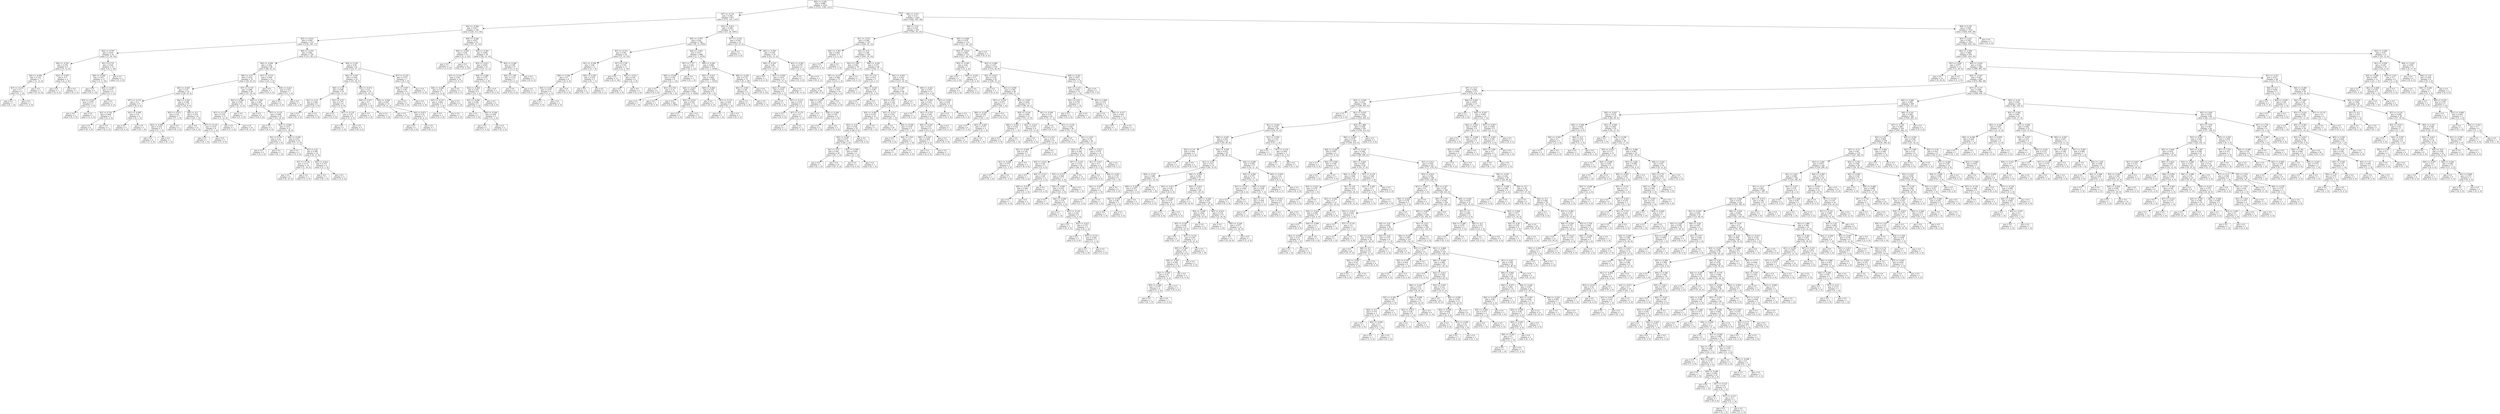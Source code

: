 digraph Tree {
node [shape=box] ;
0 [label="X[6] <= -0.245\ngini = 0.666\nsamples = 2220\nvalue = [1153, 1140, 1211]"] ;
1 [label="X[7] <= -0.134\ngini = 0.361\nsamples = 927\nvalue = [172, 143, 1147]"] ;
0 -> 1 [labeldistance=2.5, labelangle=45, headlabel="True"] ;
2 [label="X[5] <= -0.364\ngini = 0.617\nsamples = 196\nvalue = [145, 113, 50]"] ;
1 -> 2 ;
3 [label="X[3] <= -0.414\ngini = 0.562\nsamples = 153\nvalue = [118, 100, 17]"] ;
2 -> 3 ;
4 [label="X[2] <= -0.507\ngini = 0.619\nsamples = 24\nvalue = [7, 20, 16]"] ;
3 -> 4 ;
5 [label="X[4] <= -0.301\ngini = 0.278\nsamples = 9\nvalue = [3, 15, 0]"] ;
4 -> 5 ;
6 [label="X[2] <= -0.508\ngini = 0.133\nsamples = 7\nvalue = [1, 13, 0]"] ;
5 -> 6 ;
7 [label="X[7] <= -0.135\ngini = 0.5\nsamples = 2\nvalue = [1, 1, 0]"] ;
6 -> 7 ;
8 [label="gini = 0.0\nsamples = 1\nvalue = [0, 1, 0]"] ;
7 -> 8 ;
9 [label="gini = 0.0\nsamples = 1\nvalue = [1, 0, 0]"] ;
7 -> 9 ;
10 [label="gini = 0.0\nsamples = 5\nvalue = [0, 12, 0]"] ;
6 -> 10 ;
11 [label="X[2] <= -0.507\ngini = 0.5\nsamples = 2\nvalue = [2, 2, 0]"] ;
5 -> 11 ;
12 [label="gini = 0.0\nsamples = 1\nvalue = [2, 0, 0]"] ;
11 -> 12 ;
13 [label="gini = 0.0\nsamples = 1\nvalue = [0, 2, 0]"] ;
11 -> 13 ;
14 [label="X[1] <= 0.751\ngini = 0.525\nsamples = 15\nvalue = [4, 5, 16]"] ;
4 -> 14 ;
15 [label="X[6] <= -0.246\ngini = 0.417\nsamples = 13\nvalue = [1, 5, 16]"] ;
14 -> 15 ;
16 [label="gini = 0.0\nsamples = 9\nvalue = [0, 0, 14]"] ;
15 -> 16 ;
17 [label="X[5] <= -0.365\ngini = 0.531\nsamples = 4\nvalue = [1, 5, 2]"] ;
15 -> 17 ;
18 [label="X[3] <= -0.414\ngini = 0.278\nsamples = 3\nvalue = [1, 5, 0]"] ;
17 -> 18 ;
19 [label="gini = 0.0\nsamples = 2\nvalue = [0, 5, 0]"] ;
18 -> 19 ;
20 [label="gini = 0.0\nsamples = 1\nvalue = [1, 0, 0]"] ;
18 -> 20 ;
21 [label="gini = 0.0\nsamples = 1\nvalue = [0, 0, 2]"] ;
17 -> 21 ;
22 [label="gini = 0.0\nsamples = 2\nvalue = [3, 0, 0]"] ;
14 -> 22 ;
23 [label="X[0] <= -0.474\ngini = 0.492\nsamples = 129\nvalue = [111, 80, 1]"] ;
3 -> 23 ;
24 [label="X[0] <= -0.492\ngini = 0.441\nsamples = 88\nvalue = [88, 43, 0]"] ;
23 -> 24 ;
25 [label="X[0] <= -0.51\ngini = 0.472\nsamples = 74\nvalue = [65, 40, 0]"] ;
24 -> 25 ;
26 [label="X[5] <= -0.365\ngini = 0.33\nsamples = 34\nvalue = [38, 10, 0]"] ;
25 -> 26 ;
27 [label="X[7] <= -0.135\ngini = 0.5\nsamples = 9\nvalue = [6, 6, 0]"] ;
26 -> 27 ;
28 [label="X[1] <= 0.754\ngini = 0.408\nsamples = 5\nvalue = [2, 5, 0]"] ;
27 -> 28 ;
29 [label="gini = 0.0\nsamples = 4\nvalue = [0, 5, 0]"] ;
28 -> 29 ;
30 [label="gini = 0.0\nsamples = 1\nvalue = [2, 0, 0]"] ;
28 -> 30 ;
31 [label="X[1] <= -0.509\ngini = 0.32\nsamples = 4\nvalue = [4, 1, 0]"] ;
27 -> 31 ;
32 [label="gini = 0.0\nsamples = 3\nvalue = [4, 0, 0]"] ;
31 -> 32 ;
33 [label="gini = 0.0\nsamples = 1\nvalue = [0, 1, 0]"] ;
31 -> 33 ;
34 [label="X[4] <= -0.301\ngini = 0.198\nsamples = 25\nvalue = [32, 4, 0]"] ;
26 -> 34 ;
35 [label="X[3] <= -0.413\ngini = 0.42\nsamples = 7\nvalue = [7, 3, 0]"] ;
34 -> 35 ;
36 [label="X[2] <= -0.506\ngini = 0.219\nsamples = 5\nvalue = [7, 1, 0]"] ;
35 -> 36 ;
37 [label="gini = 0.0\nsamples = 4\nvalue = [7, 0, 0]"] ;
36 -> 37 ;
38 [label="gini = 0.0\nsamples = 1\nvalue = [0, 1, 0]"] ;
36 -> 38 ;
39 [label="gini = 0.0\nsamples = 2\nvalue = [0, 2, 0]"] ;
35 -> 39 ;
40 [label="X[4] <= -0.3\ngini = 0.074\nsamples = 18\nvalue = [25, 1, 0]"] ;
34 -> 40 ;
41 [label="gini = 0.0\nsamples = 12\nvalue = [18, 0, 0]"] ;
40 -> 41 ;
42 [label="X[7] <= -0.135\ngini = 0.219\nsamples = 6\nvalue = [7, 1, 0]"] ;
40 -> 42 ;
43 [label="gini = 0.0\nsamples = 1\nvalue = [0, 1, 0]"] ;
42 -> 43 ;
44 [label="gini = 0.0\nsamples = 5\nvalue = [7, 0, 0]"] ;
42 -> 44 ;
45 [label="X[7] <= -0.135\ngini = 0.499\nsamples = 40\nvalue = [27, 30, 0]"] ;
25 -> 45 ;
46 [label="X[2] <= -0.506\ngini = 0.245\nsamples = 12\nvalue = [2, 12, 0]"] ;
45 -> 46 ;
47 [label="X[7] <= -0.135\ngini = 0.142\nsamples = 11\nvalue = [1, 12, 0]"] ;
46 -> 47 ;
48 [label="gini = 0.0\nsamples = 1\nvalue = [1, 0, 0]"] ;
47 -> 48 ;
49 [label="gini = 0.0\nsamples = 10\nvalue = [0, 12, 0]"] ;
47 -> 49 ;
50 [label="gini = 0.0\nsamples = 1\nvalue = [1, 0, 0]"] ;
46 -> 50 ;
51 [label="X[4] <= -0.301\ngini = 0.487\nsamples = 28\nvalue = [25, 18, 0]"] ;
45 -> 51 ;
52 [label="gini = 0.0\nsamples = 5\nvalue = [10, 0, 0]"] ;
51 -> 52 ;
53 [label="X[7] <= -0.135\ngini = 0.496\nsamples = 23\nvalue = [15, 18, 0]"] ;
51 -> 53 ;
54 [label="gini = 0.0\nsamples = 2\nvalue = [4, 0, 0]"] ;
53 -> 54 ;
55 [label="X[2] <= -0.508\ngini = 0.471\nsamples = 21\nvalue = [11, 18, 0]"] ;
53 -> 55 ;
56 [label="X[1] <= 0.751\ngini = 0.32\nsamples = 5\nvalue = [4, 1, 0]"] ;
55 -> 56 ;
57 [label="gini = 0.0\nsamples = 4\nvalue = [4, 0, 0]"] ;
56 -> 57 ;
58 [label="gini = 0.0\nsamples = 1\nvalue = [0, 1, 0]"] ;
56 -> 58 ;
59 [label="X[6] <= -0.246\ngini = 0.413\nsamples = 16\nvalue = [7, 17, 0]"] ;
55 -> 59 ;
60 [label="gini = 0.0\nsamples = 2\nvalue = [3, 0, 0]"] ;
59 -> 60 ;
61 [label="X[1] <= 2.01\ngini = 0.308\nsamples = 14\nvalue = [4, 17, 0]"] ;
59 -> 61 ;
62 [label="X[7] <= -0.134\ngini = 0.111\nsamples = 10\nvalue = [1, 16, 0]"] ;
61 -> 62 ;
63 [label="gini = 0.0\nsamples = 9\nvalue = [0, 16, 0]"] ;
62 -> 63 ;
64 [label="gini = 0.0\nsamples = 1\nvalue = [1, 0, 0]"] ;
62 -> 64 ;
65 [label="X[3] <= -0.414\ngini = 0.375\nsamples = 4\nvalue = [3, 1, 0]"] ;
61 -> 65 ;
66 [label="gini = 0.0\nsamples = 1\nvalue = [0, 1, 0]"] ;
65 -> 66 ;
67 [label="gini = 0.0\nsamples = 3\nvalue = [3, 0, 0]"] ;
65 -> 67 ;
68 [label="X[7] <= -0.135\ngini = 0.204\nsamples = 14\nvalue = [23, 3, 0]"] ;
24 -> 68 ;
69 [label="gini = 0.0\nsamples = 7\nvalue = [12, 0, 0]"] ;
68 -> 69 ;
70 [label="X[3] <= -0.413\ngini = 0.337\nsamples = 7\nvalue = [11, 3, 0]"] ;
68 -> 70 ;
71 [label="gini = 0.0\nsamples = 6\nvalue = [11, 0, 0]"] ;
70 -> 71 ;
72 [label="gini = 0.0\nsamples = 1\nvalue = [0, 3, 0]"] ;
70 -> 72 ;
73 [label="X[0] <= 2.183\ngini = 0.49\nsamples = 41\nvalue = [23, 37, 1]"] ;
23 -> 73 ;
74 [label="X[4] <= -0.301\ngini = 0.436\nsamples = 34\nvalue = [14, 34, 1]"] ;
73 -> 74 ;
75 [label="X[0] <= 2.18\ngini = 0.499\nsamples = 16\nvalue = [12, 11, 0]"] ;
74 -> 75 ;
76 [label="X[1] <= -0.51\ngini = 0.298\nsamples = 8\nvalue = [9, 2, 0]"] ;
75 -> 76 ;
77 [label="gini = 0.0\nsamples = 2\nvalue = [0, 2, 0]"] ;
76 -> 77 ;
78 [label="gini = 0.0\nsamples = 6\nvalue = [9, 0, 0]"] ;
76 -> 78 ;
79 [label="X[1] <= -0.51\ngini = 0.375\nsamples = 8\nvalue = [3, 9, 0]"] ;
75 -> 79 ;
80 [label="gini = 0.0\nsamples = 2\nvalue = [2, 0, 0]"] ;
79 -> 80 ;
81 [label="X[7] <= -0.135\ngini = 0.18\nsamples = 6\nvalue = [1, 9, 0]"] ;
79 -> 81 ;
82 [label="gini = 0.0\nsamples = 1\nvalue = [1, 0, 0]"] ;
81 -> 82 ;
83 [label="gini = 0.0\nsamples = 5\nvalue = [0, 9, 0]"] ;
81 -> 83 ;
84 [label="X[0] <= -0.472\ngini = 0.21\nsamples = 18\nvalue = [2, 23, 1]"] ;
74 -> 84 ;
85 [label="X[0] <= -0.473\ngini = 0.5\nsamples = 3\nvalue = [2, 2, 0]"] ;
84 -> 85 ;
86 [label="gini = 0.0\nsamples = 2\nvalue = [0, 2, 0]"] ;
85 -> 86 ;
87 [label="gini = 0.0\nsamples = 1\nvalue = [2, 0, 0]"] ;
85 -> 87 ;
88 [label="X[2] <= -0.504\ngini = 0.087\nsamples = 15\nvalue = [0, 21, 1]"] ;
84 -> 88 ;
89 [label="gini = 0.0\nsamples = 12\nvalue = [0, 17, 0]"] ;
88 -> 89 ;
90 [label="X[0] <= 0.873\ngini = 0.32\nsamples = 3\nvalue = [0, 4, 1]"] ;
88 -> 90 ;
91 [label="gini = 0.0\nsamples = 2\nvalue = [0, 4, 0]"] ;
90 -> 91 ;
92 [label="gini = 0.0\nsamples = 1\nvalue = [0, 0, 1]"] ;
90 -> 92 ;
93 [label="X[7] <= -0.135\ngini = 0.375\nsamples = 7\nvalue = [9, 3, 0]"] ;
73 -> 93 ;
94 [label="X[2] <= -0.507\ngini = 0.48\nsamples = 4\nvalue = [2, 3, 0]"] ;
93 -> 94 ;
95 [label="gini = 0.0\nsamples = 2\nvalue = [0, 3, 0]"] ;
94 -> 95 ;
96 [label="gini = 0.0\nsamples = 2\nvalue = [2, 0, 0]"] ;
94 -> 96 ;
97 [label="gini = 0.0\nsamples = 3\nvalue = [7, 0, 0]"] ;
93 -> 97 ;
98 [label="X[6] <= -0.246\ngini = 0.627\nsamples = 43\nvalue = [27, 13, 33]"] ;
2 -> 98 ;
99 [label="X[0] <= -0.524\ngini = 0.08\nsamples = 13\nvalue = [1, 0, 23]"] ;
98 -> 99 ;
100 [label="gini = 0.0\nsamples = 1\nvalue = [1, 0, 0]"] ;
99 -> 100 ;
101 [label="gini = 0.0\nsamples = 12\nvalue = [0, 0, 23]"] ;
99 -> 101 ;
102 [label="X[5] <= -0.363\ngini = 0.606\nsamples = 30\nvalue = [26, 13, 10]"] ;
98 -> 102 ;
103 [label="X[3] <= -0.413\ngini = 0.645\nsamples = 21\nvalue = [13, 13, 7]"] ;
102 -> 103 ;
104 [label="X[7] <= -0.134\ngini = 0.547\nsamples = 10\nvalue = [1, 9, 7]"] ;
103 -> 104 ;
105 [label="X[6] <= -0.246\ngini = 0.18\nsamples = 7\nvalue = [1, 9, 0]"] ;
104 -> 105 ;
106 [label="X[7] <= -0.135\ngini = 0.444\nsamples = 3\nvalue = [1, 2, 0]"] ;
105 -> 106 ;
107 [label="gini = 0.0\nsamples = 2\nvalue = [0, 2, 0]"] ;
106 -> 107 ;
108 [label="gini = 0.0\nsamples = 1\nvalue = [1, 0, 0]"] ;
106 -> 108 ;
109 [label="gini = 0.0\nsamples = 4\nvalue = [0, 7, 0]"] ;
105 -> 109 ;
110 [label="gini = 0.0\nsamples = 3\nvalue = [0, 0, 7]"] ;
104 -> 110 ;
111 [label="X[4] <= -0.298\ngini = 0.375\nsamples = 11\nvalue = [12, 4, 0]"] ;
103 -> 111 ;
112 [label="X[2] <= -0.506\ngini = 0.245\nsamples = 9\nvalue = [12, 2, 0]"] ;
111 -> 112 ;
113 [label="X[1] <= -0.494\ngini = 0.444\nsamples = 5\nvalue = [4, 2, 0]"] ;
112 -> 113 ;
114 [label="gini = 0.0\nsamples = 2\nvalue = [3, 0, 0]"] ;
113 -> 114 ;
115 [label="X[6] <= -0.246\ngini = 0.444\nsamples = 3\nvalue = [1, 2, 0]"] ;
113 -> 115 ;
116 [label="gini = 0.0\nsamples = 1\nvalue = [1, 0, 0]"] ;
115 -> 116 ;
117 [label="gini = 0.0\nsamples = 2\nvalue = [0, 2, 0]"] ;
115 -> 117 ;
118 [label="gini = 0.0\nsamples = 4\nvalue = [8, 0, 0]"] ;
112 -> 118 ;
119 [label="gini = 0.0\nsamples = 2\nvalue = [0, 2, 0]"] ;
111 -> 119 ;
120 [label="X[4] <= -0.298\ngini = 0.305\nsamples = 9\nvalue = [13, 0, 3]"] ;
102 -> 120 ;
121 [label="X[5] <= 1.199\ngini = 0.133\nsamples = 7\nvalue = [13, 0, 1]"] ;
120 -> 121 ;
122 [label="gini = 0.0\nsamples = 6\nvalue = [13, 0, 0]"] ;
121 -> 122 ;
123 [label="gini = 0.0\nsamples = 1\nvalue = [0, 0, 1]"] ;
121 -> 123 ;
124 [label="gini = 0.0\nsamples = 2\nvalue = [0, 0, 2]"] ;
120 -> 124 ;
125 [label="X[3] <= -0.413\ngini = 0.095\nsamples = 731\nvalue = [27, 30, 1097]"] ;
1 -> 125 ;
126 [label="X[2] <= -0.507\ngini = 0.04\nsamples = 708\nvalue = [8, 15, 1095]"] ;
125 -> 126 ;
127 [label="X[7] <= -0.133\ngini = 0.561\nsamples = 28\nvalue = [7, 10, 25]"] ;
126 -> 127 ;
128 [label="X[1] <= -0.508\ngini = 0.66\nsamples = 11\nvalue = [5, 7, 6]"] ;
127 -> 128 ;
129 [label="X[6] <= -0.246\ngini = 0.5\nsamples = 6\nvalue = [5, 0, 5]"] ;
128 -> 129 ;
130 [label="X[5] <= -0.364\ngini = 0.278\nsamples = 4\nvalue = [1, 0, 5]"] ;
129 -> 130 ;
131 [label="gini = 0.0\nsamples = 1\nvalue = [1, 0, 0]"] ;
130 -> 131 ;
132 [label="gini = 0.0\nsamples = 3\nvalue = [0, 0, 5]"] ;
130 -> 132 ;
133 [label="gini = 0.0\nsamples = 2\nvalue = [4, 0, 0]"] ;
129 -> 133 ;
134 [label="X[5] <= -0.363\ngini = 0.219\nsamples = 5\nvalue = [0, 7, 1]"] ;
128 -> 134 ;
135 [label="gini = 0.0\nsamples = 4\nvalue = [0, 7, 0]"] ;
134 -> 135 ;
136 [label="gini = 0.0\nsamples = 1\nvalue = [0, 0, 1]"] ;
134 -> 136 ;
137 [label="X[7] <= 3.729\ngini = 0.351\nsamples = 17\nvalue = [2, 3, 19]"] ;
127 -> 137 ;
138 [label="gini = 0.0\nsamples = 13\nvalue = [0, 0, 19]"] ;
137 -> 138 ;
139 [label="X[0] <= -0.512\ngini = 0.48\nsamples = 4\nvalue = [2, 3, 0]"] ;
137 -> 139 ;
140 [label="gini = 0.0\nsamples = 2\nvalue = [0, 3, 0]"] ;
139 -> 140 ;
141 [label="gini = 0.0\nsamples = 2\nvalue = [2, 0, 0]"] ;
139 -> 141 ;
142 [label="X[4] <= -0.301\ngini = 0.011\nsamples = 680\nvalue = [1, 5, 1070]"] ;
126 -> 142 ;
143 [label="X[7] <= 3.727\ngini = 0.245\nsamples = 7\nvalue = [0, 2, 12]"] ;
142 -> 143 ;
144 [label="X[6] <= -0.246\ngini = 0.142\nsamples = 6\nvalue = [0, 1, 12]"] ;
143 -> 144 ;
145 [label="gini = 0.0\nsamples = 4\nvalue = [0, 0, 8]"] ;
144 -> 145 ;
146 [label="X[1] <= 0.752\ngini = 0.32\nsamples = 2\nvalue = [0, 1, 4]"] ;
144 -> 146 ;
147 [label="gini = 0.0\nsamples = 1\nvalue = [0, 1, 0]"] ;
146 -> 147 ;
148 [label="gini = 0.0\nsamples = 1\nvalue = [0, 0, 4]"] ;
146 -> 148 ;
149 [label="gini = 0.0\nsamples = 1\nvalue = [0, 1, 0]"] ;
143 -> 149 ;
150 [label="X[6] <= -0.246\ngini = 0.008\nsamples = 673\nvalue = [1, 3, 1058]"] ;
142 -> 150 ;
151 [label="X[3] <= -0.413\ngini = 0.004\nsamples = 658\nvalue = [1, 1, 1032]"] ;
150 -> 151 ;
152 [label="X[3] <= -0.414\ngini = 0.002\nsamples = 654\nvalue = [1, 0, 1026]"] ;
151 -> 152 ;
153 [label="gini = 0.0\nsamples = 582\nvalue = [0, 0, 905]"] ;
152 -> 153 ;
154 [label="X[3] <= -0.414\ngini = 0.016\nsamples = 72\nvalue = [1, 0, 121]"] ;
152 -> 154 ;
155 [label="gini = 0.0\nsamples = 1\nvalue = [1, 0, 0]"] ;
154 -> 155 ;
156 [label="gini = 0.0\nsamples = 71\nvalue = [0, 0, 121]"] ;
154 -> 156 ;
157 [label="X[0] <= -0.465\ngini = 0.245\nsamples = 4\nvalue = [0, 1, 6]"] ;
151 -> 157 ;
158 [label="gini = 0.0\nsamples = 2\nvalue = [0, 0, 4]"] ;
157 -> 158 ;
159 [label="X[7] <= -0.133\ngini = 0.444\nsamples = 2\nvalue = [0, 1, 2]"] ;
157 -> 159 ;
160 [label="gini = 0.0\nsamples = 1\nvalue = [0, 1, 0]"] ;
159 -> 160 ;
161 [label="gini = 0.0\nsamples = 1\nvalue = [0, 0, 2]"] ;
159 -> 161 ;
162 [label="X[6] <= -0.246\ngini = 0.133\nsamples = 15\nvalue = [0, 2, 26]"] ;
150 -> 162 ;
163 [label="X[2] <= -0.501\ngini = 0.48\nsamples = 2\nvalue = [0, 2, 3]"] ;
162 -> 163 ;
164 [label="gini = 0.0\nsamples = 1\nvalue = [0, 2, 0]"] ;
163 -> 164 ;
165 [label="gini = 0.0\nsamples = 1\nvalue = [0, 0, 3]"] ;
163 -> 165 ;
166 [label="gini = 0.0\nsamples = 13\nvalue = [0, 0, 23]"] ;
162 -> 166 ;
167 [label="X[7] <= -0.134\ngini = 0.545\nsamples = 23\nvalue = [19, 15, 2]"] ;
125 -> 167 ;
168 [label="gini = 0.0\nsamples = 4\nvalue = [7, 0, 0]"] ;
167 -> 168 ;
169 [label="X[5] <= -0.363\ngini = 0.556\nsamples = 19\nvalue = [12, 15, 2]"] ;
167 -> 169 ;
170 [label="X[4] <= -0.301\ngini = 0.48\nsamples = 13\nvalue = [7, 15, 1]"] ;
169 -> 170 ;
171 [label="gini = 0.0\nsamples = 1\nvalue = [2, 0, 0]"] ;
170 -> 171 ;
172 [label="X[1] <= -0.509\ngini = 0.431\nsamples = 12\nvalue = [5, 15, 1]"] ;
170 -> 172 ;
173 [label="X[2] <= -0.507\ngini = 0.531\nsamples = 5\nvalue = [5, 2, 1]"] ;
172 -> 173 ;
174 [label="gini = 0.0\nsamples = 1\nvalue = [0, 2, 0]"] ;
173 -> 174 ;
175 [label="X[7] <= -0.133\ngini = 0.278\nsamples = 4\nvalue = [5, 0, 1]"] ;
173 -> 175 ;
176 [label="gini = 0.0\nsamples = 2\nvalue = [4, 0, 0]"] ;
175 -> 176 ;
177 [label="X[7] <= -0.133\ngini = 0.5\nsamples = 2\nvalue = [1, 0, 1]"] ;
175 -> 177 ;
178 [label="gini = 0.0\nsamples = 1\nvalue = [0, 0, 1]"] ;
177 -> 178 ;
179 [label="gini = 0.0\nsamples = 1\nvalue = [1, 0, 0]"] ;
177 -> 179 ;
180 [label="gini = 0.0\nsamples = 7\nvalue = [0, 13, 0]"] ;
172 -> 180 ;
181 [label="X[5] <= -0.362\ngini = 0.278\nsamples = 6\nvalue = [5, 0, 1]"] ;
169 -> 181 ;
182 [label="gini = 0.0\nsamples = 5\nvalue = [5, 0, 0]"] ;
181 -> 182 ;
183 [label="gini = 0.0\nsamples = 1\nvalue = [0, 0, 1]"] ;
181 -> 183 ;
184 [label="X[0] <= -0.511\ngini = 0.53\nsamples = 1293\nvalue = [981, 997, 64]"] ;
0 -> 184 [labeldistance=2.5, labelangle=-45, headlabel="False"] ;
185 [label="X[0] <= -0.52\ngini = 0.331\nsamples = 281\nvalue = [361, 63, 25]"] ;
184 -> 185 ;
186 [label="X[1] <= -0.512\ngini = 0.206\nsamples = 167\nvalue = [244, 19, 12]"] ;
185 -> 186 ;
187 [label="X[4] <= -0.301\ngini = 0.444\nsamples = 3\nvalue = [1, 0, 2]"] ;
186 -> 187 ;
188 [label="gini = 0.0\nsamples = 2\nvalue = [0, 0, 2]"] ;
187 -> 188 ;
189 [label="gini = 0.0\nsamples = 1\nvalue = [1, 0, 0]"] ;
187 -> 189 ;
190 [label="X[1] <= -0.51\ngini = 0.196\nsamples = 164\nvalue = [243, 19, 10]"] ;
186 -> 190 ;
191 [label="X[2] <= 1.985\ngini = 0.081\nsamples = 76\nvalue = [114, 2, 3]"] ;
190 -> 191 ;
192 [label="X[7] <= -0.133\ngini = 0.066\nsamples = 75\nvalue = [114, 2, 2]"] ;
191 -> 192 ;
193 [label="gini = 0.0\nsamples = 56\nvalue = [90, 0, 0]"] ;
192 -> 193 ;
194 [label="X[3] <= -0.412\ngini = 0.255\nsamples = 19\nvalue = [24, 2, 2]"] ;
192 -> 194 ;
195 [label="X[6] <= -0.245\ngini = 0.653\nsamples = 5\nvalue = [3, 2, 2]"] ;
194 -> 195 ;
196 [label="gini = 0.0\nsamples = 1\nvalue = [0, 0, 2]"] ;
195 -> 196 ;
197 [label="X[4] <= -0.298\ngini = 0.48\nsamples = 4\nvalue = [3, 2, 0]"] ;
195 -> 197 ;
198 [label="gini = 0.0\nsamples = 2\nvalue = [0, 2, 0]"] ;
197 -> 198 ;
199 [label="gini = 0.0\nsamples = 2\nvalue = [3, 0, 0]"] ;
197 -> 199 ;
200 [label="gini = 0.0\nsamples = 14\nvalue = [21, 0, 0]"] ;
194 -> 200 ;
201 [label="gini = 0.0\nsamples = 1\nvalue = [0, 0, 1]"] ;
191 -> 201 ;
202 [label="X[6] <= -0.245\ngini = 0.275\nsamples = 88\nvalue = [129, 17, 7]"] ;
190 -> 202 ;
203 [label="X[1] <= -0.51\ngini = 0.611\nsamples = 5\nvalue = [2, 3, 1]"] ;
202 -> 203 ;
204 [label="gini = 0.0\nsamples = 1\nvalue = [0, 0, 1]"] ;
203 -> 204 ;
205 [label="X[6] <= -0.245\ngini = 0.48\nsamples = 4\nvalue = [2, 3, 0]"] ;
203 -> 205 ;
206 [label="gini = 0.0\nsamples = 2\nvalue = [2, 0, 0]"] ;
205 -> 206 ;
207 [label="gini = 0.0\nsamples = 2\nvalue = [0, 3, 0]"] ;
205 -> 207 ;
208 [label="X[2] <= -0.505\ngini = 0.243\nsamples = 83\nvalue = [127, 14, 6]"] ;
202 -> 208 ;
209 [label="X[4] <= 3.349\ngini = 0.15\nsamples = 68\nvalue = [112, 10, 0]"] ;
208 -> 209 ;
210 [label="X[3] <= -0.41\ngini = 0.124\nsamples = 67\nvalue = [112, 8, 0]"] ;
209 -> 210 ;
211 [label="X[5] <= -0.361\ngini = 0.219\nsamples = 33\nvalue = [49, 7, 0]"] ;
210 -> 211 ;
212 [label="X[3] <= -0.41\ngini = 0.194\nsamples = 32\nvalue = [49, 6, 0]"] ;
211 -> 212 ;
213 [label="X[5] <= -0.362\ngini = 0.075\nsamples = 30\nvalue = [49, 2, 0]"] ;
212 -> 213 ;
214 [label="X[1] <= -0.51\ngini = 0.041\nsamples = 28\nvalue = [47, 1, 0]"] ;
213 -> 214 ;
215 [label="gini = 0.0\nsamples = 1\nvalue = [0, 1, 0]"] ;
214 -> 215 ;
216 [label="gini = 0.0\nsamples = 27\nvalue = [47, 0, 0]"] ;
214 -> 216 ;
217 [label="X[1] <= -0.506\ngini = 0.444\nsamples = 2\nvalue = [2, 1, 0]"] ;
213 -> 217 ;
218 [label="gini = 0.0\nsamples = 1\nvalue = [2, 0, 0]"] ;
217 -> 218 ;
219 [label="gini = 0.0\nsamples = 1\nvalue = [0, 1, 0]"] ;
217 -> 219 ;
220 [label="gini = 0.0\nsamples = 2\nvalue = [0, 4, 0]"] ;
212 -> 220 ;
221 [label="gini = 0.0\nsamples = 1\nvalue = [0, 1, 0]"] ;
211 -> 221 ;
222 [label="X[7] <= -0.131\ngini = 0.031\nsamples = 34\nvalue = [63, 1, 0]"] ;
210 -> 222 ;
223 [label="gini = 0.0\nsamples = 29\nvalue = [56, 0, 0]"] ;
222 -> 223 ;
224 [label="X[4] <= -0.298\ngini = 0.219\nsamples = 5\nvalue = [7, 1, 0]"] ;
222 -> 224 ;
225 [label="gini = 0.0\nsamples = 3\nvalue = [6, 0, 0]"] ;
224 -> 225 ;
226 [label="X[4] <= 1.525\ngini = 0.5\nsamples = 2\nvalue = [1, 1, 0]"] ;
224 -> 226 ;
227 [label="gini = 0.0\nsamples = 1\nvalue = [0, 1, 0]"] ;
226 -> 227 ;
228 [label="gini = 0.0\nsamples = 1\nvalue = [1, 0, 0]"] ;
226 -> 228 ;
229 [label="gini = 0.0\nsamples = 1\nvalue = [0, 2, 0]"] ;
209 -> 229 ;
230 [label="X[0] <= -0.521\ngini = 0.557\nsamples = 15\nvalue = [15, 4, 6]"] ;
208 -> 230 ;
231 [label="X[4] <= -0.301\ngini = 0.432\nsamples = 11\nvalue = [13, 0, 6]"] ;
230 -> 231 ;
232 [label="gini = 0.0\nsamples = 1\nvalue = [0, 0, 3]"] ;
231 -> 232 ;
233 [label="X[1] <= 0.753\ngini = 0.305\nsamples = 10\nvalue = [13, 0, 3]"] ;
231 -> 233 ;
234 [label="X[6] <= -0.245\ngini = 0.231\nsamples = 9\nvalue = [13, 0, 2]"] ;
233 -> 234 ;
235 [label="X[6] <= -0.245\ngini = 0.444\nsamples = 3\nvalue = [4, 0, 2]"] ;
234 -> 235 ;
236 [label="gini = 0.0\nsamples = 2\nvalue = [4, 0, 0]"] ;
235 -> 236 ;
237 [label="gini = 0.0\nsamples = 1\nvalue = [0, 0, 2]"] ;
235 -> 237 ;
238 [label="gini = 0.0\nsamples = 6\nvalue = [9, 0, 0]"] ;
234 -> 238 ;
239 [label="gini = 0.0\nsamples = 1\nvalue = [0, 0, 1]"] ;
233 -> 239 ;
240 [label="X[5] <= -0.363\ngini = 0.444\nsamples = 4\nvalue = [2, 4, 0]"] ;
230 -> 240 ;
241 [label="gini = 0.0\nsamples = 1\nvalue = [2, 0, 0]"] ;
240 -> 241 ;
242 [label="gini = 0.0\nsamples = 3\nvalue = [0, 4, 0]"] ;
240 -> 242 ;
243 [label="X[6] <= 4.098\ngini = 0.478\nsamples = 114\nvalue = [117, 44, 13]"] ;
185 -> 243 ;
244 [label="X[3] <= -0.414\ngini = 0.462\nsamples = 112\nvalue = [117, 44, 10]"] ;
243 -> 244 ;
245 [label="X[5] <= -0.365\ngini = 0.64\nsamples = 7\nvalue = [2, 4, 4]"] ;
244 -> 245 ;
246 [label="gini = 0.0\nsamples = 1\nvalue = [2, 0, 0]"] ;
245 -> 246 ;
247 [label="X[6] <= -0.245\ngini = 0.5\nsamples = 6\nvalue = [0, 4, 4]"] ;
245 -> 247 ;
248 [label="gini = 0.0\nsamples = 4\nvalue = [0, 0, 4]"] ;
247 -> 248 ;
249 [label="gini = 0.0\nsamples = 2\nvalue = [0, 4, 0]"] ;
247 -> 249 ;
250 [label="X[2] <= -0.496\ngini = 0.427\nsamples = 105\nvalue = [115, 40, 6]"] ;
244 -> 250 ;
251 [label="X[1] <= -0.511\ngini = 0.378\nsamples = 93\nvalue = [108, 35, 1]"] ;
250 -> 251 ;
252 [label="gini = 0.0\nsamples = 3\nvalue = [0, 4, 0]"] ;
251 -> 252 ;
253 [label="X[1] <= -0.509\ngini = 0.356\nsamples = 90\nvalue = [108, 31, 1]"] ;
251 -> 253 ;
254 [label="X[7] <= -0.134\ngini = 0.071\nsamples = 17\nvalue = [26, 1, 0]"] ;
253 -> 254 ;
255 [label="X[6] <= -0.245\ngini = 0.165\nsamples = 7\nvalue = [10, 1, 0]"] ;
254 -> 255 ;
256 [label="gini = 0.0\nsamples = 4\nvalue = [7, 0, 0]"] ;
255 -> 256 ;
257 [label="X[3] <= -0.407\ngini = 0.375\nsamples = 3\nvalue = [3, 1, 0]"] ;
255 -> 257 ;
258 [label="gini = 0.0\nsamples = 2\nvalue = [3, 0, 0]"] ;
257 -> 258 ;
259 [label="gini = 0.0\nsamples = 1\nvalue = [0, 1, 0]"] ;
257 -> 259 ;
260 [label="gini = 0.0\nsamples = 10\nvalue = [16, 0, 0]"] ;
254 -> 260 ;
261 [label="X[2] <= -0.507\ngini = 0.403\nsamples = 73\nvalue = [82, 30, 1]"] ;
253 -> 261 ;
262 [label="X[0] <= -0.516\ngini = 0.499\nsamples = 15\nvalue = [12, 13, 0]"] ;
261 -> 262 ;
263 [label="X[6] <= -0.243\ngini = 0.219\nsamples = 7\nvalue = [7, 1, 0]"] ;
262 -> 263 ;
264 [label="gini = 0.0\nsamples = 6\nvalue = [7, 0, 0]"] ;
263 -> 264 ;
265 [label="gini = 0.0\nsamples = 1\nvalue = [0, 1, 0]"] ;
263 -> 265 ;
266 [label="X[3] <= -0.413\ngini = 0.415\nsamples = 8\nvalue = [5, 12, 0]"] ;
262 -> 266 ;
267 [label="gini = 0.0\nsamples = 2\nvalue = [2, 0, 0]"] ;
266 -> 267 ;
268 [label="X[1] <= 2.011\ngini = 0.32\nsamples = 6\nvalue = [3, 12, 0]"] ;
266 -> 268 ;
269 [label="X[1] <= -0.508\ngini = 0.142\nsamples = 5\nvalue = [1, 12, 0]"] ;
268 -> 269 ;
270 [label="X[1] <= -0.509\ngini = 0.375\nsamples = 2\nvalue = [1, 3, 0]"] ;
269 -> 270 ;
271 [label="gini = 0.0\nsamples = 1\nvalue = [0, 3, 0]"] ;
270 -> 271 ;
272 [label="gini = 0.0\nsamples = 1\nvalue = [1, 0, 0]"] ;
270 -> 272 ;
273 [label="gini = 0.0\nsamples = 3\nvalue = [0, 9, 0]"] ;
269 -> 273 ;
274 [label="gini = 0.0\nsamples = 1\nvalue = [2, 0, 0]"] ;
268 -> 274 ;
275 [label="X[1] <= -0.509\ngini = 0.33\nsamples = 58\nvalue = [70, 17, 1]"] ;
261 -> 275 ;
276 [label="gini = 0.0\nsamples = 2\nvalue = [0, 4, 0]"] ;
275 -> 276 ;
277 [label="X[7] <= -0.134\ngini = 0.281\nsamples = 56\nvalue = [70, 13, 1]"] ;
275 -> 277 ;
278 [label="gini = 0.0\nsamples = 12\nvalue = [18, 0, 0]"] ;
277 -> 278 ;
279 [label="X[1] <= 2.012\ngini = 0.34\nsamples = 44\nvalue = [52, 13, 1]"] ;
277 -> 279 ;
280 [label="X[4] <= -0.3\ngini = 0.249\nsamples = 34\nvalue = [47, 8, 0]"] ;
279 -> 280 ;
281 [label="X[3] <= -0.414\ngini = 0.49\nsamples = 5\nvalue = [3, 4, 0]"] ;
280 -> 281 ;
282 [label="gini = 0.0\nsamples = 1\nvalue = [0, 2, 0]"] ;
281 -> 282 ;
283 [label="X[0] <= -0.513\ngini = 0.48\nsamples = 4\nvalue = [3, 2, 0]"] ;
281 -> 283 ;
284 [label="X[0] <= -0.519\ngini = 0.444\nsamples = 3\nvalue = [1, 2, 0]"] ;
283 -> 284 ;
285 [label="gini = 0.0\nsamples = 1\nvalue = [1, 0, 0]"] ;
284 -> 285 ;
286 [label="gini = 0.0\nsamples = 2\nvalue = [0, 2, 0]"] ;
284 -> 286 ;
287 [label="gini = 0.0\nsamples = 1\nvalue = [2, 0, 0]"] ;
283 -> 287 ;
288 [label="X[7] <= -0.132\ngini = 0.153\nsamples = 29\nvalue = [44, 4, 0]"] ;
280 -> 288 ;
289 [label="X[7] <= -0.133\ngini = 0.269\nsamples = 17\nvalue = [21, 4, 0]"] ;
288 -> 289 ;
290 [label="X[4] <= -0.299\ngini = 0.219\nsamples = 16\nvalue = [21, 3, 0]"] ;
289 -> 290 ;
291 [label="gini = 0.0\nsamples = 7\nvalue = [9, 0, 0]"] ;
290 -> 291 ;
292 [label="X[4] <= -0.299\ngini = 0.32\nsamples = 9\nvalue = [12, 3, 0]"] ;
290 -> 292 ;
293 [label="gini = 0.0\nsamples = 1\nvalue = [0, 1, 0]"] ;
292 -> 293 ;
294 [label="X[7] <= -0.134\ngini = 0.245\nsamples = 8\nvalue = [12, 2, 0]"] ;
292 -> 294 ;
295 [label="gini = 0.0\nsamples = 3\nvalue = [6, 0, 0]"] ;
294 -> 295 ;
296 [label="X[3] <= -0.412\ngini = 0.375\nsamples = 5\nvalue = [6, 2, 0]"] ;
294 -> 296 ;
297 [label="gini = 0.0\nsamples = 2\nvalue = [5, 0, 0]"] ;
296 -> 297 ;
298 [label="X[7] <= -0.133\ngini = 0.444\nsamples = 3\nvalue = [1, 2, 0]"] ;
296 -> 298 ;
299 [label="gini = 0.0\nsamples = 2\nvalue = [0, 2, 0]"] ;
298 -> 299 ;
300 [label="gini = 0.0\nsamples = 1\nvalue = [1, 0, 0]"] ;
298 -> 300 ;
301 [label="gini = 0.0\nsamples = 1\nvalue = [0, 1, 0]"] ;
289 -> 301 ;
302 [label="gini = 0.0\nsamples = 12\nvalue = [23, 0, 0]"] ;
288 -> 302 ;
303 [label="X[0] <= -0.512\ngini = 0.579\nsamples = 10\nvalue = [5, 5, 1]"] ;
279 -> 303 ;
304 [label="X[1] <= 2.013\ngini = 0.5\nsamples = 9\nvalue = [5, 5, 0]"] ;
303 -> 304 ;
305 [label="gini = 0.0\nsamples = 3\nvalue = [0, 4, 0]"] ;
304 -> 305 ;
306 [label="X[4] <= -0.301\ngini = 0.278\nsamples = 6\nvalue = [5, 1, 0]"] ;
304 -> 306 ;
307 [label="X[2] <= -0.505\ngini = 0.5\nsamples = 2\nvalue = [1, 1, 0]"] ;
306 -> 307 ;
308 [label="gini = 0.0\nsamples = 1\nvalue = [1, 0, 0]"] ;
307 -> 308 ;
309 [label="gini = 0.0\nsamples = 1\nvalue = [0, 1, 0]"] ;
307 -> 309 ;
310 [label="gini = 0.0\nsamples = 4\nvalue = [4, 0, 0]"] ;
306 -> 310 ;
311 [label="gini = 0.0\nsamples = 1\nvalue = [0, 0, 1]"] ;
303 -> 311 ;
312 [label="X[6] <= -0.241\ngini = 0.657\nsamples = 12\nvalue = [7, 5, 5]"] ;
250 -> 312 ;
313 [label="X[7] <= -0.133\ngini = 0.602\nsamples = 10\nvalue = [7, 2, 5]"] ;
312 -> 313 ;
314 [label="X[1] <= 2.012\ngini = 0.278\nsamples = 5\nvalue = [5, 1, 0]"] ;
313 -> 314 ;
315 [label="gini = 0.0\nsamples = 4\nvalue = [5, 0, 0]"] ;
314 -> 315 ;
316 [label="gini = 0.0\nsamples = 1\nvalue = [0, 1, 0]"] ;
314 -> 316 ;
317 [label="X[3] <= 1.008\ngini = 0.531\nsamples = 5\nvalue = [2, 1, 5]"] ;
313 -> 317 ;
318 [label="gini = 0.0\nsamples = 3\nvalue = [0, 0, 5]"] ;
317 -> 318 ;
319 [label="X[0] <= -0.517\ngini = 0.444\nsamples = 2\nvalue = [2, 1, 0]"] ;
317 -> 319 ;
320 [label="gini = 0.0\nsamples = 1\nvalue = [0, 1, 0]"] ;
319 -> 320 ;
321 [label="gini = 0.0\nsamples = 1\nvalue = [2, 0, 0]"] ;
319 -> 321 ;
322 [label="gini = 0.0\nsamples = 2\nvalue = [0, 3, 0]"] ;
312 -> 322 ;
323 [label="gini = 0.0\nsamples = 2\nvalue = [0, 0, 3]"] ;
243 -> 323 ;
324 [label="X[6] <= 4.102\ngini = 0.504\nsamples = 1012\nvalue = [620, 934, 39]"] ;
184 -> 324 ;
325 [label="X[3] <= 2.431\ngini = 0.502\nsamples = 1010\nvalue = [620, 934, 35]"] ;
324 -> 325 ;
326 [label="X[2] <= -0.508\ngini = 0.499\nsamples = 979\nvalue = [587, 919, 35]"] ;
325 -> 326 ;
327 [label="X[3] <= 2.428\ngini = 0.077\nsamples = 15\nvalue = [1, 24, 0]"] ;
326 -> 327 ;
328 [label="gini = 0.0\nsamples = 14\nvalue = [0, 24, 0]"] ;
327 -> 328 ;
329 [label="gini = 0.0\nsamples = 1\nvalue = [1, 0, 0]"] ;
327 -> 329 ;
330 [label="X[0] <= -0.032\ngini = 0.502\nsamples = 964\nvalue = [586, 895, 35]"] ;
326 -> 330 ;
331 [label="X[6] <= -0.243\ngini = 0.48\nsamples = 866\nvalue = [474, 860, 28]"] ;
330 -> 331 ;
332 [label="X[7] <= -0.13\ngini = 0.458\nsamples = 377\nvalue = [176, 410, 21]"] ;
331 -> 332 ;
333 [label="X[2] <= -0.508\ngini = 0.431\nsamples = 360\nvalue = [166, 403, 9]"] ;
332 -> 333 ;
334 [label="gini = 0.0\nsamples = 1\nvalue = [3, 0, 0]"] ;
333 -> 334 ;
335 [label="X[1] <= -0.503\ngini = 0.428\nsamples = 359\nvalue = [163, 403, 9]"] ;
333 -> 335 ;
336 [label="X[1] <= -0.504\ngini = 0.524\nsamples = 98\nvalue = [54, 91, 9]"] ;
335 -> 336 ;
337 [label="X[6] <= -0.245\ngini = 0.503\nsamples = 91\nvalue = [43, 90, 9]"] ;
336 -> 337 ;
338 [label="X[2] <= 0.74\ngini = 0.444\nsamples = 4\nvalue = [3, 0, 6]"] ;
337 -> 338 ;
339 [label="gini = 0.0\nsamples = 2\nvalue = [3, 0, 0]"] ;
338 -> 339 ;
340 [label="gini = 0.0\nsamples = 2\nvalue = [0, 0, 6]"] ;
338 -> 340 ;
341 [label="X[2] <= -0.504\ngini = 0.451\nsamples = 87\nvalue = [40, 90, 3]"] ;
337 -> 341 ;
342 [label="X[1] <= -0.51\ngini = 0.373\nsamples = 70\nvalue = [26, 79, 0]"] ;
341 -> 342 ;
343 [label="X[0] <= -0.471\ngini = 0.499\nsamples = 13\nvalue = [11, 10, 0]"] ;
342 -> 343 ;
344 [label="X[6] <= -0.245\ngini = 0.337\nsamples = 8\nvalue = [11, 3, 0]"] ;
343 -> 344 ;
345 [label="X[4] <= -0.301\ngini = 0.48\nsamples = 3\nvalue = [2, 3, 0]"] ;
344 -> 345 ;
346 [label="gini = 0.0\nsamples = 2\nvalue = [0, 3, 0]"] ;
345 -> 346 ;
347 [label="gini = 0.0\nsamples = 1\nvalue = [2, 0, 0]"] ;
345 -> 347 ;
348 [label="gini = 0.0\nsamples = 5\nvalue = [9, 0, 0]"] ;
344 -> 348 ;
349 [label="gini = 0.0\nsamples = 5\nvalue = [0, 7, 0]"] ;
343 -> 349 ;
350 [label="X[0] <= -0.509\ngini = 0.293\nsamples = 57\nvalue = [15, 69, 0]"] ;
342 -> 350 ;
351 [label="X[3] <= -0.412\ngini = 0.48\nsamples = 8\nvalue = [4, 6, 0]"] ;
350 -> 351 ;
352 [label="gini = 0.0\nsamples = 2\nvalue = [2, 0, 0]"] ;
351 -> 352 ;
353 [label="X[2] <= -0.506\ngini = 0.375\nsamples = 6\nvalue = [2, 6, 0]"] ;
351 -> 353 ;
354 [label="gini = 0.0\nsamples = 4\nvalue = [0, 6, 0]"] ;
353 -> 354 ;
355 [label="gini = 0.0\nsamples = 2\nvalue = [2, 0, 0]"] ;
353 -> 355 ;
356 [label="X[3] <= -0.414\ngini = 0.253\nsamples = 49\nvalue = [11, 63, 0]"] ;
350 -> 356 ;
357 [label="gini = 0.0\nsamples = 11\nvalue = [0, 16, 0]"] ;
356 -> 357 ;
358 [label="X[4] <= -0.299\ngini = 0.307\nsamples = 38\nvalue = [11, 47, 0]"] ;
356 -> 358 ;
359 [label="X[4] <= -0.299\ngini = 0.404\nsamples = 23\nvalue = [9, 23, 0]"] ;
358 -> 359 ;
360 [label="X[5] <= -0.365\ngini = 0.328\nsamples = 21\nvalue = [6, 23, 0]"] ;
359 -> 360 ;
361 [label="gini = 0.0\nsamples = 4\nvalue = [0, 7, 0]"] ;
360 -> 361 ;
362 [label="X[7] <= -0.133\ngini = 0.397\nsamples = 17\nvalue = [6, 16, 0]"] ;
360 -> 362 ;
363 [label="X[5] <= -0.364\ngini = 0.48\nsamples = 12\nvalue = [6, 9, 0]"] ;
362 -> 363 ;
364 [label="X[4] <= -0.301\ngini = 0.426\nsamples = 10\nvalue = [4, 9, 0]"] ;
363 -> 364 ;
365 [label="X[2] <= -0.505\ngini = 0.18\nsamples = 7\nvalue = [1, 9, 0]"] ;
364 -> 365 ;
366 [label="X[5] <= -0.364\ngini = 0.375\nsamples = 4\nvalue = [1, 3, 0]"] ;
365 -> 366 ;
367 [label="gini = 0.0\nsamples = 3\nvalue = [0, 3, 0]"] ;
366 -> 367 ;
368 [label="gini = 0.0\nsamples = 1\nvalue = [1, 0, 0]"] ;
366 -> 368 ;
369 [label="gini = 0.0\nsamples = 3\nvalue = [0, 6, 0]"] ;
365 -> 369 ;
370 [label="gini = 0.0\nsamples = 3\nvalue = [3, 0, 0]"] ;
364 -> 370 ;
371 [label="gini = 0.0\nsamples = 2\nvalue = [2, 0, 0]"] ;
363 -> 371 ;
372 [label="gini = 0.0\nsamples = 5\nvalue = [0, 7, 0]"] ;
362 -> 372 ;
373 [label="gini = 0.0\nsamples = 2\nvalue = [3, 0, 0]"] ;
359 -> 373 ;
374 [label="X[3] <= -0.413\ngini = 0.142\nsamples = 15\nvalue = [2, 24, 0]"] ;
358 -> 374 ;
375 [label="gini = 0.0\nsamples = 1\nvalue = [1, 0, 0]"] ;
374 -> 375 ;
376 [label="X[6] <= -0.244\ngini = 0.077\nsamples = 14\nvalue = [1, 24, 0]"] ;
374 -> 376 ;
377 [label="gini = 0.0\nsamples = 13\nvalue = [0, 24, 0]"] ;
376 -> 377 ;
378 [label="gini = 0.0\nsamples = 1\nvalue = [1, 0, 0]"] ;
376 -> 378 ;
379 [label="X[4] <= -0.296\ngini = 0.584\nsamples = 17\nvalue = [14, 11, 3]"] ;
341 -> 379 ;
380 [label="X[5] <= -0.364\ngini = 0.575\nsamples = 14\nvalue = [10, 11, 2]"] ;
379 -> 380 ;
381 [label="X[7] <= -0.134\ngini = 0.444\nsamples = 7\nvalue = [8, 4, 0]"] ;
380 -> 381 ;
382 [label="gini = 0.0\nsamples = 2\nvalue = [0, 4, 0]"] ;
381 -> 382 ;
383 [label="gini = 0.0\nsamples = 5\nvalue = [8, 0, 0]"] ;
381 -> 383 ;
384 [label="X[6] <= -0.245\ngini = 0.529\nsamples = 7\nvalue = [2, 7, 2]"] ;
380 -> 384 ;
385 [label="X[4] <= -0.3\ngini = 0.444\nsamples = 2\nvalue = [2, 0, 1]"] ;
384 -> 385 ;
386 [label="gini = 0.0\nsamples = 1\nvalue = [0, 0, 1]"] ;
385 -> 386 ;
387 [label="gini = 0.0\nsamples = 1\nvalue = [2, 0, 0]"] ;
385 -> 387 ;
388 [label="X[3] <= -0.412\ngini = 0.219\nsamples = 5\nvalue = [0, 7, 1]"] ;
384 -> 388 ;
389 [label="gini = 0.0\nsamples = 1\nvalue = [0, 0, 1]"] ;
388 -> 389 ;
390 [label="gini = 0.0\nsamples = 4\nvalue = [0, 7, 0]"] ;
388 -> 390 ;
391 [label="X[6] <= -0.244\ngini = 0.32\nsamples = 3\nvalue = [4, 0, 1]"] ;
379 -> 391 ;
392 [label="gini = 0.0\nsamples = 1\nvalue = [0, 0, 1]"] ;
391 -> 392 ;
393 [label="gini = 0.0\nsamples = 2\nvalue = [4, 0, 0]"] ;
391 -> 393 ;
394 [label="X[1] <= -0.503\ngini = 0.153\nsamples = 7\nvalue = [11, 1, 0]"] ;
336 -> 394 ;
395 [label="gini = 0.0\nsamples = 5\nvalue = [9, 0, 0]"] ;
394 -> 395 ;
396 [label="X[7] <= -0.134\ngini = 0.444\nsamples = 2\nvalue = [2, 1, 0]"] ;
394 -> 396 ;
397 [label="gini = 0.0\nsamples = 1\nvalue = [0, 1, 0]"] ;
396 -> 397 ;
398 [label="gini = 0.0\nsamples = 1\nvalue = [2, 0, 0]"] ;
396 -> 398 ;
399 [label="X[2] <= 1.988\ngini = 0.384\nsamples = 261\nvalue = [109, 312, 0]"] ;
335 -> 399 ;
400 [label="X[0] <= -0.509\ngini = 0.379\nsamples = 259\nvalue = [106, 312, 0]"] ;
399 -> 400 ;
401 [label="X[6] <= -0.244\ngini = 0.497\nsamples = 6\nvalue = [7, 6, 0]"] ;
400 -> 401 ;
402 [label="gini = 0.0\nsamples = 2\nvalue = [0, 4, 0]"] ;
401 -> 402 ;
403 [label="X[2] <= -0.506\ngini = 0.346\nsamples = 4\nvalue = [7, 2, 0]"] ;
401 -> 403 ;
404 [label="gini = 0.0\nsamples = 1\nvalue = [0, 2, 0]"] ;
403 -> 404 ;
405 [label="gini = 0.0\nsamples = 3\nvalue = [7, 0, 0]"] ;
403 -> 405 ;
406 [label="X[7] <= -0.134\ngini = 0.369\nsamples = 253\nvalue = [99, 306, 0]"] ;
400 -> 406 ;
407 [label="X[2] <= -0.503\ngini = 0.495\nsamples = 26\nvalue = [22, 27, 0]"] ;
406 -> 407 ;
408 [label="X[4] <= -0.301\ngini = 0.469\nsamples = 21\nvalue = [15, 25, 0]"] ;
407 -> 408 ;
409 [label="X[3] <= -0.413\ngini = 0.278\nsamples = 4\nvalue = [5, 1, 0]"] ;
408 -> 409 ;
410 [label="gini = 0.0\nsamples = 3\nvalue = [5, 0, 0]"] ;
409 -> 410 ;
411 [label="gini = 0.0\nsamples = 1\nvalue = [0, 1, 0]"] ;
409 -> 411 ;
412 [label="X[1] <= 2.01\ngini = 0.415\nsamples = 17\nvalue = [10, 24, 0]"] ;
408 -> 412 ;
413 [label="X[5] <= -0.362\ngini = 0.5\nsamples = 12\nvalue = [10, 10, 0]"] ;
412 -> 413 ;
414 [label="X[3] <= -0.414\ngini = 0.408\nsamples = 9\nvalue = [10, 4, 0]"] ;
413 -> 414 ;
415 [label="gini = 0.0\nsamples = 2\nvalue = [6, 0, 0]"] ;
414 -> 415 ;
416 [label="X[0] <= -0.496\ngini = 0.5\nsamples = 7\nvalue = [4, 4, 0]"] ;
414 -> 416 ;
417 [label="X[2] <= -0.508\ngini = 0.32\nsamples = 4\nvalue = [4, 1, 0]"] ;
416 -> 417 ;
418 [label="gini = 0.0\nsamples = 1\nvalue = [0, 1, 0]"] ;
417 -> 418 ;
419 [label="gini = 0.0\nsamples = 3\nvalue = [4, 0, 0]"] ;
417 -> 419 ;
420 [label="gini = 0.0\nsamples = 3\nvalue = [0, 3, 0]"] ;
416 -> 420 ;
421 [label="gini = 0.0\nsamples = 3\nvalue = [0, 6, 0]"] ;
413 -> 421 ;
422 [label="gini = 0.0\nsamples = 5\nvalue = [0, 14, 0]"] ;
412 -> 422 ;
423 [label="X[7] <= -0.135\ngini = 0.346\nsamples = 5\nvalue = [7, 2, 0]"] ;
407 -> 423 ;
424 [label="X[5] <= -0.365\ngini = 0.5\nsamples = 3\nvalue = [2, 2, 0]"] ;
423 -> 424 ;
425 [label="gini = 0.0\nsamples = 1\nvalue = [2, 0, 0]"] ;
424 -> 425 ;
426 [label="gini = 0.0\nsamples = 2\nvalue = [0, 2, 0]"] ;
424 -> 426 ;
427 [label="gini = 0.0\nsamples = 2\nvalue = [5, 0, 0]"] ;
423 -> 427 ;
428 [label="X[1] <= 2.012\ngini = 0.339\nsamples = 227\nvalue = [77, 279, 0]"] ;
406 -> 428 ;
429 [label="X[3] <= -0.414\ngini = 0.304\nsamples = 188\nvalue = [53, 230, 0]"] ;
428 -> 429 ;
430 [label="X[1] <= -0.497\ngini = 0.5\nsamples = 8\nvalue = [5, 5, 0]"] ;
429 -> 430 ;
431 [label="X[0] <= -0.424\ngini = 0.278\nsamples = 5\nvalue = [1, 5, 0]"] ;
430 -> 431 ;
432 [label="X[3] <= -0.414\ngini = 0.444\nsamples = 3\nvalue = [1, 2, 0]"] ;
431 -> 432 ;
433 [label="gini = 0.0\nsamples = 1\nvalue = [0, 1, 0]"] ;
432 -> 433 ;
434 [label="X[7] <= -0.134\ngini = 0.5\nsamples = 2\nvalue = [1, 1, 0]"] ;
432 -> 434 ;
435 [label="gini = 0.0\nsamples = 1\nvalue = [0, 1, 0]"] ;
434 -> 435 ;
436 [label="gini = 0.0\nsamples = 1\nvalue = [1, 0, 0]"] ;
434 -> 436 ;
437 [label="gini = 0.0\nsamples = 2\nvalue = [0, 3, 0]"] ;
431 -> 437 ;
438 [label="gini = 0.0\nsamples = 3\nvalue = [4, 0, 0]"] ;
430 -> 438 ;
439 [label="X[3] <= 2.427\ngini = 0.29\nsamples = 180\nvalue = [48, 225, 0]"] ;
429 -> 439 ;
440 [label="X[5] <= 2.758\ngini = 0.256\nsamples = 149\nvalue = [34, 192, 0]"] ;
439 -> 440 ;
441 [label="X[0] <= -0.484\ngini = 0.25\nsamples = 148\nvalue = [33, 192, 0]"] ;
440 -> 441 ;
442 [label="X[3] <= -0.41\ngini = 0.062\nsamples = 39\nvalue = [2, 60, 0]"] ;
441 -> 442 ;
443 [label="X[1] <= 2.011\ngini = 0.039\nsamples = 30\nvalue = [1, 49, 0]"] ;
442 -> 443 ;
444 [label="gini = 0.0\nsamples = 22\nvalue = [0, 37, 0]"] ;
443 -> 444 ;
445 [label="X[0] <= -0.5\ngini = 0.142\nsamples = 8\nvalue = [1, 12, 0]"] ;
443 -> 445 ;
446 [label="X[2] <= -0.507\ngini = 0.32\nsamples = 4\nvalue = [1, 4, 0]"] ;
445 -> 446 ;
447 [label="gini = 0.0\nsamples = 3\nvalue = [0, 4, 0]"] ;
446 -> 447 ;
448 [label="gini = 0.0\nsamples = 1\nvalue = [1, 0, 0]"] ;
446 -> 448 ;
449 [label="gini = 0.0\nsamples = 4\nvalue = [0, 8, 0]"] ;
445 -> 449 ;
450 [label="X[3] <= -0.41\ngini = 0.153\nsamples = 9\nvalue = [1, 11, 0]"] ;
442 -> 450 ;
451 [label="gini = 0.0\nsamples = 1\nvalue = [1, 0, 0]"] ;
450 -> 451 ;
452 [label="gini = 0.0\nsamples = 8\nvalue = [0, 11, 0]"] ;
450 -> 452 ;
453 [label="X[1] <= 2.011\ngini = 0.308\nsamples = 109\nvalue = [31, 132, 0]"] ;
441 -> 453 ;
454 [label="X[6] <= -0.245\ngini = 0.295\nsamples = 107\nvalue = [29, 132, 0]"] ;
453 -> 454 ;
455 [label="X[5] <= -0.364\ngini = 0.5\nsamples = 6\nvalue = [4, 4, 0]"] ;
454 -> 455 ;
456 [label="X[2] <= 0.739\ngini = 0.444\nsamples = 4\nvalue = [2, 4, 0]"] ;
455 -> 456 ;
457 [label="gini = 0.0\nsamples = 3\nvalue = [0, 4, 0]"] ;
456 -> 457 ;
458 [label="gini = 0.0\nsamples = 1\nvalue = [2, 0, 0]"] ;
456 -> 458 ;
459 [label="gini = 0.0\nsamples = 2\nvalue = [2, 0, 0]"] ;
455 -> 459 ;
460 [label="X[1] <= -0.489\ngini = 0.273\nsamples = 101\nvalue = [25, 128, 0]"] ;
454 -> 460 ;
461 [label="X[0] <= -0.484\ngini = 0.209\nsamples = 59\nvalue = [11, 82, 0]"] ;
460 -> 461 ;
462 [label="gini = 0.0\nsamples = 1\nvalue = [1, 0, 0]"] ;
461 -> 462 ;
463 [label="X[3] <= -0.412\ngini = 0.194\nsamples = 58\nvalue = [10, 82, 0]"] ;
461 -> 463 ;
464 [label="X[6] <= -0.245\ngini = 0.312\nsamples = 21\nvalue = [6, 25, 0]"] ;
463 -> 464 ;
465 [label="X[5] <= -0.364\ngini = 0.49\nsamples = 6\nvalue = [4, 3, 0]"] ;
464 -> 465 ;
466 [label="X[4] <= -0.3\ngini = 0.375\nsamples = 3\nvalue = [1, 3, 0]"] ;
465 -> 466 ;
467 [label="gini = 0.0\nsamples = 1\nvalue = [0, 2, 0]"] ;
466 -> 467 ;
468 [label="X[2] <= -0.506\ngini = 0.5\nsamples = 2\nvalue = [1, 1, 0]"] ;
466 -> 468 ;
469 [label="gini = 0.0\nsamples = 1\nvalue = [1, 0, 0]"] ;
468 -> 469 ;
470 [label="gini = 0.0\nsamples = 1\nvalue = [0, 1, 0]"] ;
468 -> 470 ;
471 [label="gini = 0.0\nsamples = 3\nvalue = [3, 0, 0]"] ;
465 -> 471 ;
472 [label="X[4] <= -0.299\ngini = 0.153\nsamples = 15\nvalue = [2, 22, 0]"] ;
464 -> 472 ;
473 [label="X[3] <= -0.412\ngini = 0.26\nsamples = 9\nvalue = [2, 11, 0]"] ;
472 -> 473 ;
474 [label="gini = 0.0\nsamples = 7\nvalue = [0, 11, 0]"] ;
473 -> 474 ;
475 [label="gini = 0.0\nsamples = 2\nvalue = [2, 0, 0]"] ;
473 -> 475 ;
476 [label="gini = 0.0\nsamples = 6\nvalue = [0, 11, 0]"] ;
472 -> 476 ;
477 [label="X[2] <= -0.503\ngini = 0.123\nsamples = 37\nvalue = [4, 57, 0]"] ;
463 -> 477 ;
478 [label="gini = 0.0\nsamples = 22\nvalue = [0, 33, 0]"] ;
477 -> 478 ;
479 [label="X[4] <= -0.298\ngini = 0.245\nsamples = 15\nvalue = [4, 24, 0]"] ;
477 -> 479 ;
480 [label="X[4] <= -0.299\ngini = 0.426\nsamples = 9\nvalue = [4, 9, 0]"] ;
479 -> 480 ;
481 [label="gini = 0.0\nsamples = 5\nvalue = [0, 8, 0]"] ;
480 -> 481 ;
482 [label="X[5] <= -0.362\ngini = 0.32\nsamples = 4\nvalue = [4, 1, 0]"] ;
480 -> 482 ;
483 [label="gini = 0.0\nsamples = 3\nvalue = [4, 0, 0]"] ;
482 -> 483 ;
484 [label="gini = 0.0\nsamples = 1\nvalue = [0, 1, 0]"] ;
482 -> 484 ;
485 [label="gini = 0.0\nsamples = 6\nvalue = [0, 15, 0]"] ;
479 -> 485 ;
486 [label="X[1] <= 2.011\ngini = 0.358\nsamples = 42\nvalue = [14, 46, 0]"] ;
460 -> 486 ;
487 [label="X[0] <= -0.462\ngini = 0.413\nsamples = 34\nvalue = [14, 34, 0]"] ;
486 -> 487 ;
488 [label="X[0] <= -0.475\ngini = 0.463\nsamples = 10\nvalue = [7, 4, 0]"] ;
487 -> 488 ;
489 [label="X[0] <= -0.479\ngini = 0.49\nsamples = 7\nvalue = [3, 4, 0]"] ;
488 -> 489 ;
490 [label="X[5] <= -0.364\ngini = 0.375\nsamples = 4\nvalue = [3, 1, 0]"] ;
489 -> 490 ;
491 [label="gini = 0.0\nsamples = 1\nvalue = [0, 1, 0]"] ;
490 -> 491 ;
492 [label="gini = 0.0\nsamples = 3\nvalue = [3, 0, 0]"] ;
490 -> 492 ;
493 [label="gini = 0.0\nsamples = 3\nvalue = [0, 3, 0]"] ;
489 -> 493 ;
494 [label="gini = 0.0\nsamples = 3\nvalue = [4, 0, 0]"] ;
488 -> 494 ;
495 [label="X[6] <= -0.244\ngini = 0.307\nsamples = 24\nvalue = [7, 30, 0]"] ;
487 -> 495 ;
496 [label="X[5] <= -0.364\ngini = 0.204\nsamples = 17\nvalue = [3, 23, 0]"] ;
495 -> 496 ;
497 [label="X[4] <= -0.299\ngini = 0.49\nsamples = 5\nvalue = [3, 4, 0]"] ;
496 -> 497 ;
498 [label="X[6] <= -0.245\ngini = 0.32\nsamples = 4\nvalue = [1, 4, 0]"] ;
497 -> 498 ;
499 [label="X[6] <= -0.245\ngini = 0.5\nsamples = 2\nvalue = [1, 1, 0]"] ;
498 -> 499 ;
500 [label="gini = 0.0\nsamples = 1\nvalue = [0, 1, 0]"] ;
499 -> 500 ;
501 [label="gini = 0.0\nsamples = 1\nvalue = [1, 0, 0]"] ;
499 -> 501 ;
502 [label="gini = 0.0\nsamples = 2\nvalue = [0, 3, 0]"] ;
498 -> 502 ;
503 [label="gini = 0.0\nsamples = 1\nvalue = [2, 0, 0]"] ;
497 -> 503 ;
504 [label="gini = 0.0\nsamples = 12\nvalue = [0, 19, 0]"] ;
496 -> 504 ;
505 [label="X[6] <= -0.244\ngini = 0.463\nsamples = 7\nvalue = [4, 7, 0]"] ;
495 -> 505 ;
506 [label="gini = 0.0\nsamples = 3\nvalue = [4, 0, 0]"] ;
505 -> 506 ;
507 [label="gini = 0.0\nsamples = 4\nvalue = [0, 7, 0]"] ;
505 -> 507 ;
508 [label="gini = 0.0\nsamples = 8\nvalue = [0, 12, 0]"] ;
486 -> 508 ;
509 [label="gini = 0.0\nsamples = 2\nvalue = [2, 0, 0]"] ;
453 -> 509 ;
510 [label="gini = 0.0\nsamples = 1\nvalue = [1, 0, 0]"] ;
440 -> 510 ;
511 [label="X[6] <= -0.244\ngini = 0.418\nsamples = 31\nvalue = [14, 33, 0]"] ;
439 -> 511 ;
512 [label="X[1] <= -0.5\ngini = 0.483\nsamples = 15\nvalue = [13, 9, 0]"] ;
511 -> 512 ;
513 [label="X[4] <= -0.298\ngini = 0.278\nsamples = 4\nvalue = [1, 5, 0]"] ;
512 -> 513 ;
514 [label="gini = 0.0\nsamples = 3\nvalue = [0, 5, 0]"] ;
513 -> 514 ;
515 [label="gini = 0.0\nsamples = 1\nvalue = [1, 0, 0]"] ;
513 -> 515 ;
516 [label="X[4] <= -0.3\ngini = 0.375\nsamples = 11\nvalue = [12, 4, 0]"] ;
512 -> 516 ;
517 [label="gini = 0.0\nsamples = 3\nvalue = [0, 4, 0]"] ;
516 -> 517 ;
518 [label="gini = 0.0\nsamples = 8\nvalue = [12, 0, 0]"] ;
516 -> 518 ;
519 [label="X[2] <= -0.504\ngini = 0.077\nsamples = 16\nvalue = [1, 24, 0]"] ;
511 -> 519 ;
520 [label="X[5] <= -0.36\ngini = 0.278\nsamples = 6\nvalue = [1, 5, 0]"] ;
519 -> 520 ;
521 [label="gini = 0.0\nsamples = 5\nvalue = [0, 5, 0]"] ;
520 -> 521 ;
522 [label="gini = 0.0\nsamples = 1\nvalue = [1, 0, 0]"] ;
520 -> 522 ;
523 [label="gini = 0.0\nsamples = 10\nvalue = [0, 19, 0]"] ;
519 -> 523 ;
524 [label="X[4] <= -0.301\ngini = 0.441\nsamples = 39\nvalue = [24, 49, 0]"] ;
428 -> 524 ;
525 [label="X[5] <= -0.364\ngini = 0.346\nsamples = 4\nvalue = [7, 2, 0]"] ;
524 -> 525 ;
526 [label="gini = 0.0\nsamples = 3\nvalue = [7, 0, 0]"] ;
525 -> 526 ;
527 [label="gini = 0.0\nsamples = 1\nvalue = [0, 2, 0]"] ;
525 -> 527 ;
528 [label="X[4] <= -0.3\ngini = 0.39\nsamples = 35\nvalue = [17, 47, 0]"] ;
524 -> 528 ;
529 [label="gini = 0.0\nsamples = 5\nvalue = [0, 14, 0]"] ;
528 -> 529 ;
530 [label="X[4] <= -0.3\ngini = 0.449\nsamples = 30\nvalue = [17, 33, 0]"] ;
528 -> 530 ;
531 [label="gini = 0.0\nsamples = 3\nvalue = [8, 0, 0]"] ;
530 -> 531 ;
532 [label="X[5] <= -0.362\ngini = 0.337\nsamples = 27\nvalue = [9, 33, 0]"] ;
530 -> 532 ;
533 [label="X[6] <= -0.244\ngini = 0.175\nsamples = 21\nvalue = [3, 28, 0]"] ;
532 -> 533 ;
534 [label="gini = 0.0\nsamples = 12\nvalue = [0, 19, 0]"] ;
533 -> 534 ;
535 [label="X[3] <= -0.411\ngini = 0.375\nsamples = 9\nvalue = [3, 9, 0]"] ;
533 -> 535 ;
536 [label="X[4] <= -0.299\ngini = 0.5\nsamples = 5\nvalue = [3, 3, 0]"] ;
535 -> 536 ;
537 [label="gini = 0.0\nsamples = 2\nvalue = [0, 3, 0]"] ;
536 -> 537 ;
538 [label="gini = 0.0\nsamples = 3\nvalue = [3, 0, 0]"] ;
536 -> 538 ;
539 [label="gini = 0.0\nsamples = 4\nvalue = [0, 6, 0]"] ;
535 -> 539 ;
540 [label="X[5] <= 2.758\ngini = 0.496\nsamples = 6\nvalue = [6, 5, 0]"] ;
532 -> 540 ;
541 [label="X[6] <= -0.244\ngini = 0.375\nsamples = 5\nvalue = [6, 2, 0]"] ;
540 -> 541 ;
542 [label="gini = 0.0\nsamples = 3\nvalue = [6, 0, 0]"] ;
541 -> 542 ;
543 [label="gini = 0.0\nsamples = 2\nvalue = [0, 2, 0]"] ;
541 -> 543 ;
544 [label="gini = 0.0\nsamples = 1\nvalue = [0, 3, 0]"] ;
540 -> 544 ;
545 [label="gini = 0.0\nsamples = 2\nvalue = [3, 0, 0]"] ;
399 -> 545 ;
546 [label="X[6] <= -0.244\ngini = 0.652\nsamples = 17\nvalue = [10, 7, 12]"] ;
332 -> 546 ;
547 [label="gini = 0.0\nsamples = 5\nvalue = [0, 0, 9]"] ;
546 -> 547 ;
548 [label="X[4] <= -0.297\ngini = 0.605\nsamples = 12\nvalue = [10, 7, 3]"] ;
546 -> 548 ;
549 [label="X[0] <= -0.503\ngini = 0.403\nsamples = 6\nvalue = [9, 1, 2]"] ;
548 -> 549 ;
550 [label="gini = 0.0\nsamples = 1\nvalue = [4, 0, 0]"] ;
549 -> 550 ;
551 [label="X[4] <= -0.298\ngini = 0.531\nsamples = 5\nvalue = [5, 1, 2]"] ;
549 -> 551 ;
552 [label="X[3] <= -0.411\ngini = 0.444\nsamples = 2\nvalue = [0, 1, 2]"] ;
551 -> 552 ;
553 [label="gini = 0.0\nsamples = 1\nvalue = [0, 0, 2]"] ;
552 -> 553 ;
554 [label="gini = 0.0\nsamples = 1\nvalue = [0, 1, 0]"] ;
552 -> 554 ;
555 [label="gini = 0.0\nsamples = 3\nvalue = [5, 0, 0]"] ;
551 -> 555 ;
556 [label="X[7] <= -0.097\ngini = 0.406\nsamples = 6\nvalue = [1, 6, 1]"] ;
548 -> 556 ;
557 [label="X[5] <= -0.363\ngini = 0.245\nsamples = 5\nvalue = [1, 6, 0]"] ;
556 -> 557 ;
558 [label="X[3] <= 1.009\ngini = 0.5\nsamples = 2\nvalue = [1, 1, 0]"] ;
557 -> 558 ;
559 [label="gini = 0.0\nsamples = 1\nvalue = [0, 1, 0]"] ;
558 -> 559 ;
560 [label="gini = 0.0\nsamples = 1\nvalue = [1, 0, 0]"] ;
558 -> 560 ;
561 [label="gini = 0.0\nsamples = 3\nvalue = [0, 5, 0]"] ;
557 -> 561 ;
562 [label="gini = 0.0\nsamples = 1\nvalue = [0, 0, 1]"] ;
556 -> 562 ;
563 [label="X[7] <= -0.127\ngini = 0.489\nsamples = 489\nvalue = [298, 450, 7]"] ;
331 -> 563 ;
564 [label="X[0] <= -0.486\ngini = 0.494\nsamples = 360\nvalue = [236, 311, 2]"] ;
563 -> 564 ;
565 [label="X[0] <= -0.507\ngini = 0.474\nsamples = 52\nvalue = [46, 29, 0]"] ;
564 -> 565 ;
566 [label="X[0] <= -0.509\ngini = 0.444\nsamples = 10\nvalue = [4, 8, 0]"] ;
565 -> 566 ;
567 [label="X[2] <= -0.505\ngini = 0.5\nsamples = 5\nvalue = [3, 3, 0]"] ;
566 -> 567 ;
568 [label="gini = 0.0\nsamples = 2\nvalue = [0, 3, 0]"] ;
567 -> 568 ;
569 [label="gini = 0.0\nsamples = 3\nvalue = [3, 0, 0]"] ;
567 -> 569 ;
570 [label="X[4] <= -0.3\ngini = 0.278\nsamples = 5\nvalue = [1, 5, 0]"] ;
566 -> 570 ;
571 [label="gini = 0.0\nsamples = 1\nvalue = [1, 0, 0]"] ;
570 -> 571 ;
572 [label="gini = 0.0\nsamples = 4\nvalue = [0, 5, 0]"] ;
570 -> 572 ;
573 [label="X[5] <= -0.364\ngini = 0.444\nsamples = 42\nvalue = [42, 21, 0]"] ;
565 -> 573 ;
574 [label="gini = 0.0\nsamples = 3\nvalue = [0, 4, 0]"] ;
573 -> 574 ;
575 [label="X[4] <= -0.299\ngini = 0.41\nsamples = 39\nvalue = [42, 17, 0]"] ;
573 -> 575 ;
576 [label="X[3] <= -0.411\ngini = 0.117\nsamples = 10\nvalue = [15, 1, 0]"] ;
575 -> 576 ;
577 [label="gini = 0.0\nsamples = 5\nvalue = [9, 0, 0]"] ;
576 -> 577 ;
578 [label="X[4] <= -0.299\ngini = 0.245\nsamples = 5\nvalue = [6, 1, 0]"] ;
576 -> 578 ;
579 [label="gini = 0.0\nsamples = 1\nvalue = [0, 1, 0]"] ;
578 -> 579 ;
580 [label="gini = 0.0\nsamples = 4\nvalue = [6, 0, 0]"] ;
578 -> 580 ;
581 [label="X[0] <= -0.498\ngini = 0.467\nsamples = 29\nvalue = [27, 16, 0]"] ;
575 -> 581 ;
582 [label="X[3] <= 2.428\ngini = 0.298\nsamples = 13\nvalue = [18, 4, 0]"] ;
581 -> 582 ;
583 [label="X[0] <= -0.505\ngini = 0.245\nsamples = 12\nvalue = [18, 3, 0]"] ;
582 -> 583 ;
584 [label="X[3] <= -0.406\ngini = 0.5\nsamples = 3\nvalue = [2, 2, 0]"] ;
583 -> 584 ;
585 [label="gini = 0.0\nsamples = 2\nvalue = [0, 2, 0]"] ;
584 -> 585 ;
586 [label="gini = 0.0\nsamples = 1\nvalue = [2, 0, 0]"] ;
584 -> 586 ;
587 [label="X[7] <= -0.131\ngini = 0.111\nsamples = 9\nvalue = [16, 1, 0]"] ;
583 -> 587 ;
588 [label="gini = 0.0\nsamples = 6\nvalue = [11, 0, 0]"] ;
587 -> 588 ;
589 [label="X[1] <= -0.503\ngini = 0.278\nsamples = 3\nvalue = [5, 1, 0]"] ;
587 -> 589 ;
590 [label="gini = 0.0\nsamples = 1\nvalue = [3, 0, 0]"] ;
589 -> 590 ;
591 [label="X[1] <= 0.755\ngini = 0.444\nsamples = 2\nvalue = [2, 1, 0]"] ;
589 -> 591 ;
592 [label="gini = 0.0\nsamples = 1\nvalue = [0, 1, 0]"] ;
591 -> 592 ;
593 [label="gini = 0.0\nsamples = 1\nvalue = [2, 0, 0]"] ;
591 -> 593 ;
594 [label="gini = 0.0\nsamples = 1\nvalue = [0, 1, 0]"] ;
582 -> 594 ;
595 [label="X[6] <= -0.242\ngini = 0.49\nsamples = 16\nvalue = [9, 12, 0]"] ;
581 -> 595 ;
596 [label="X[2] <= 0.751\ngini = 0.492\nsamples = 11\nvalue = [9, 7, 0]"] ;
595 -> 596 ;
597 [label="X[5] <= 1.199\ngini = 0.459\nsamples = 9\nvalue = [9, 5, 0]"] ;
596 -> 597 ;
598 [label="X[1] <= -0.507\ngini = 0.375\nsamples = 8\nvalue = [9, 3, 0]"] ;
597 -> 598 ;
599 [label="gini = 0.0\nsamples = 1\nvalue = [0, 2, 0]"] ;
598 -> 599 ;
600 [label="X[0] <= -0.494\ngini = 0.18\nsamples = 7\nvalue = [9, 1, 0]"] ;
598 -> 600 ;
601 [label="gini = 0.0\nsamples = 1\nvalue = [0, 1, 0]"] ;
600 -> 601 ;
602 [label="gini = 0.0\nsamples = 6\nvalue = [9, 0, 0]"] ;
600 -> 602 ;
603 [label="gini = 0.0\nsamples = 1\nvalue = [0, 2, 0]"] ;
597 -> 603 ;
604 [label="gini = 0.0\nsamples = 2\nvalue = [0, 2, 0]"] ;
596 -> 604 ;
605 [label="gini = 0.0\nsamples = 5\nvalue = [0, 5, 0]"] ;
595 -> 605 ;
606 [label="X[6] <= 4.101\ngini = 0.485\nsamples = 308\nvalue = [190, 282, 2]"] ;
564 -> 606 ;
607 [label="X[7] <= -0.129\ngini = 0.483\nsamples = 305\nvalue = [185, 282, 2]"] ;
606 -> 607 ;
608 [label="X[3] <= 2.43\ngini = 0.465\nsamples = 278\nvalue = [154, 264, 0]"] ;
607 -> 608 ;
609 [label="X[7] <= -0.13\ngini = 0.46\nsamples = 272\nvalue = [147, 262, 0]"] ;
608 -> 609 ;
610 [label="X[3] <= 2.428\ngini = 0.474\nsamples = 226\nvalue = [129, 206, 0]"] ;
609 -> 610 ;
611 [label="X[1] <= 2.014\ngini = 0.486\nsamples = 194\nvalue = [120, 169, 0]"] ;
610 -> 611 ;
612 [label="X[7] <= -0.13\ngini = 0.481\nsamples = 188\nvalue = [112, 167, 0]"] ;
611 -> 612 ;
613 [label="X[2] <= -0.506\ngini = 0.474\nsamples = 182\nvalue = [104, 166, 0]"] ;
612 -> 613 ;
614 [label="X[1] <= -0.455\ngini = 0.344\nsamples = 43\nvalue = [13, 46, 0]"] ;
613 -> 614 ;
615 [label="X[3] <= 2.428\ngini = 0.258\nsamples = 35\nvalue = [7, 39, 0]"] ;
614 -> 615 ;
616 [label="X[4] <= -0.299\ngini = 0.206\nsamples = 33\nvalue = [5, 38, 0]"] ;
615 -> 616 ;
617 [label="gini = 0.0\nsamples = 11\nvalue = [0, 17, 0]"] ;
616 -> 617 ;
618 [label="X[3] <= -0.413\ngini = 0.311\nsamples = 22\nvalue = [5, 21, 0]"] ;
616 -> 618 ;
619 [label="gini = 0.0\nsamples = 1\nvalue = [1, 0, 0]"] ;
618 -> 619 ;
620 [label="X[2] <= -0.507\ngini = 0.269\nsamples = 21\nvalue = [4, 21, 0]"] ;
618 -> 620 ;
621 [label="X[1] <= -0.494\ngini = 0.5\nsamples = 8\nvalue = [4, 4, 0]"] ;
620 -> 621 ;
622 [label="X[3] <= -0.413\ngini = 0.32\nsamples = 5\nvalue = [4, 1, 0]"] ;
621 -> 622 ;
623 [label="gini = 0.0\nsamples = 1\nvalue = [0, 1, 0]"] ;
622 -> 623 ;
624 [label="gini = 0.0\nsamples = 4\nvalue = [4, 0, 0]"] ;
622 -> 624 ;
625 [label="gini = 0.0\nsamples = 3\nvalue = [0, 3, 0]"] ;
621 -> 625 ;
626 [label="gini = 0.0\nsamples = 13\nvalue = [0, 17, 0]"] ;
620 -> 626 ;
627 [label="X[3] <= 2.428\ngini = 0.444\nsamples = 2\nvalue = [2, 1, 0]"] ;
615 -> 627 ;
628 [label="gini = 0.0\nsamples = 1\nvalue = [2, 0, 0]"] ;
627 -> 628 ;
629 [label="gini = 0.0\nsamples = 1\nvalue = [0, 1, 0]"] ;
627 -> 629 ;
630 [label="X[0] <= -0.46\ngini = 0.497\nsamples = 8\nvalue = [6, 7, 0]"] ;
614 -> 630 ;
631 [label="gini = 0.0\nsamples = 3\nvalue = [0, 4, 0]"] ;
630 -> 631 ;
632 [label="X[1] <= 2.011\ngini = 0.444\nsamples = 5\nvalue = [6, 3, 0]"] ;
630 -> 632 ;
633 [label="gini = 0.0\nsamples = 3\nvalue = [6, 0, 0]"] ;
632 -> 633 ;
634 [label="gini = 0.0\nsamples = 2\nvalue = [0, 3, 0]"] ;
632 -> 634 ;
635 [label="X[6] <= -0.239\ngini = 0.491\nsamples = 139\nvalue = [91, 120, 0]"] ;
613 -> 635 ;
636 [label="X[6] <= -0.24\ngini = 0.5\nsamples = 106\nvalue = [78, 79, 0]"] ;
635 -> 636 ;
637 [label="X[6] <= -0.24\ngini = 0.495\nsamples = 96\nvalue = [64, 78, 0]"] ;
636 -> 637 ;
638 [label="X[2] <= -0.504\ngini = 0.499\nsamples = 87\nvalue = [61, 65, 0]"] ;
637 -> 638 ;
639 [label="X[5] <= -0.364\ngini = 0.389\nsamples = 19\nvalue = [25, 9, 0]"] ;
638 -> 639 ;
640 [label="gini = 0.0\nsamples = 1\nvalue = [0, 2, 0]"] ;
639 -> 640 ;
641 [label="X[0] <= -0.382\ngini = 0.342\nsamples = 18\nvalue = [25, 7, 0]"] ;
639 -> 641 ;
642 [label="X[3] <= -0.411\ngini = 0.1\nsamples = 10\nvalue = [18, 1, 0]"] ;
641 -> 642 ;
643 [label="X[3] <= -0.411\ngini = 0.219\nsamples = 5\nvalue = [7, 1, 0]"] ;
642 -> 643 ;
644 [label="gini = 0.0\nsamples = 4\nvalue = [7, 0, 0]"] ;
643 -> 644 ;
645 [label="gini = 0.0\nsamples = 1\nvalue = [0, 1, 0]"] ;
643 -> 645 ;
646 [label="gini = 0.0\nsamples = 5\nvalue = [11, 0, 0]"] ;
642 -> 646 ;
647 [label="X[3] <= -0.413\ngini = 0.497\nsamples = 8\nvalue = [7, 6, 0]"] ;
641 -> 647 ;
648 [label="gini = 0.0\nsamples = 2\nvalue = [3, 0, 0]"] ;
647 -> 648 ;
649 [label="X[6] <= -0.241\ngini = 0.48\nsamples = 6\nvalue = [4, 6, 0]"] ;
647 -> 649 ;
650 [label="X[3] <= -0.411\ngini = 0.245\nsamples = 5\nvalue = [1, 6, 0]"] ;
649 -> 650 ;
651 [label="gini = 0.0\nsamples = 2\nvalue = [0, 3, 0]"] ;
650 -> 651 ;
652 [label="X[0] <= -0.225\ngini = 0.375\nsamples = 3\nvalue = [1, 3, 0]"] ;
650 -> 652 ;
653 [label="gini = 0.0\nsamples = 2\nvalue = [0, 3, 0]"] ;
652 -> 653 ;
654 [label="gini = 0.0\nsamples = 1\nvalue = [1, 0, 0]"] ;
652 -> 654 ;
655 [label="gini = 0.0\nsamples = 1\nvalue = [3, 0, 0]"] ;
649 -> 655 ;
656 [label="X[0] <= -0.45\ngini = 0.476\nsamples = 68\nvalue = [36, 56, 0]"] ;
638 -> 656 ;
657 [label="X[4] <= -0.297\ngini = 0.278\nsamples = 15\nvalue = [4, 20, 0]"] ;
656 -> 657 ;
658 [label="gini = 0.0\nsamples = 4\nvalue = [4, 0, 0]"] ;
657 -> 658 ;
659 [label="gini = 0.0\nsamples = 11\nvalue = [0, 20, 0]"] ;
657 -> 659 ;
660 [label="X[0] <= -0.176\ngini = 0.498\nsamples = 53\nvalue = [32, 36, 0]"] ;
656 -> 660 ;
661 [label="X[2] <= -0.504\ngini = 0.494\nsamples = 50\nvalue = [28, 35, 0]"] ;
660 -> 661 ;
662 [label="X[0] <= -0.385\ngini = 0.198\nsamples = 6\nvalue = [1, 8, 0]"] ;
661 -> 662 ;
663 [label="gini = 0.0\nsamples = 3\nvalue = [0, 5, 0]"] ;
662 -> 663 ;
664 [label="X[6] <= -0.242\ngini = 0.375\nsamples = 3\nvalue = [1, 3, 0]"] ;
662 -> 664 ;
665 [label="gini = 0.0\nsamples = 1\nvalue = [1, 0, 0]"] ;
664 -> 665 ;
666 [label="gini = 0.0\nsamples = 2\nvalue = [0, 3, 0]"] ;
664 -> 666 ;
667 [label="X[5] <= -0.361\ngini = 0.5\nsamples = 44\nvalue = [27, 27, 0]"] ;
661 -> 667 ;
668 [label="X[5] <= -0.362\ngini = 0.482\nsamples = 33\nvalue = [17, 25, 0]"] ;
667 -> 668 ;
669 [label="X[4] <= -0.299\ngini = 0.5\nsamples = 27\nvalue = [17, 17, 0]"] ;
668 -> 669 ;
670 [label="gini = 0.0\nsamples = 8\nvalue = [0, 11, 0]"] ;
669 -> 670 ;
671 [label="X[1] <= -0.448\ngini = 0.386\nsamples = 19\nvalue = [17, 6, 0]"] ;
669 -> 671 ;
672 [label="X[2] <= 1.984\ngini = 0.266\nsamples = 15\nvalue = [16, 3, 0]"] ;
671 -> 672 ;
673 [label="gini = 0.0\nsamples = 4\nvalue = [7, 0, 0]"] ;
672 -> 673 ;
674 [label="X[0] <= -0.447\ngini = 0.375\nsamples = 11\nvalue = [9, 3, 0]"] ;
672 -> 674 ;
675 [label="gini = 0.0\nsamples = 1\nvalue = [0, 1, 0]"] ;
674 -> 675 ;
676 [label="X[4] <= -0.299\ngini = 0.298\nsamples = 10\nvalue = [9, 2, 0]"] ;
674 -> 676 ;
677 [label="gini = 0.0\nsamples = 1\nvalue = [0, 1, 0]"] ;
676 -> 677 ;
678 [label="X[7] <= -0.132\ngini = 0.18\nsamples = 9\nvalue = [9, 1, 0]"] ;
676 -> 678 ;
679 [label="gini = 0.0\nsamples = 7\nvalue = [8, 0, 0]"] ;
678 -> 679 ;
680 [label="X[7] <= -0.131\ngini = 0.5\nsamples = 2\nvalue = [1, 1, 0]"] ;
678 -> 680 ;
681 [label="gini = 0.0\nsamples = 1\nvalue = [0, 1, 0]"] ;
680 -> 681 ;
682 [label="gini = 0.0\nsamples = 1\nvalue = [1, 0, 0]"] ;
680 -> 682 ;
683 [label="X[3] <= -0.411\ngini = 0.375\nsamples = 4\nvalue = [1, 3, 0]"] ;
671 -> 683 ;
684 [label="gini = 0.0\nsamples = 2\nvalue = [0, 2, 0]"] ;
683 -> 684 ;
685 [label="X[4] <= -0.298\ngini = 0.5\nsamples = 2\nvalue = [1, 1, 0]"] ;
683 -> 685 ;
686 [label="gini = 0.0\nsamples = 1\nvalue = [0, 1, 0]"] ;
685 -> 686 ;
687 [label="gini = 0.0\nsamples = 1\nvalue = [1, 0, 0]"] ;
685 -> 687 ;
688 [label="gini = 0.0\nsamples = 6\nvalue = [0, 8, 0]"] ;
668 -> 688 ;
689 [label="X[6] <= -0.242\ngini = 0.278\nsamples = 11\nvalue = [10, 2, 0]"] ;
667 -> 689 ;
690 [label="X[2] <= 0.75\ngini = 0.444\nsamples = 5\nvalue = [4, 2, 0]"] ;
689 -> 690 ;
691 [label="gini = 0.0\nsamples = 3\nvalue = [4, 0, 0]"] ;
690 -> 691 ;
692 [label="gini = 0.0\nsamples = 2\nvalue = [0, 2, 0]"] ;
690 -> 692 ;
693 [label="gini = 0.0\nsamples = 6\nvalue = [6, 0, 0]"] ;
689 -> 693 ;
694 [label="X[2] <= -0.504\ngini = 0.32\nsamples = 3\nvalue = [4, 1, 0]"] ;
660 -> 694 ;
695 [label="gini = 0.0\nsamples = 1\nvalue = [2, 0, 0]"] ;
694 -> 695 ;
696 [label="X[7] <= -0.132\ngini = 0.444\nsamples = 2\nvalue = [2, 1, 0]"] ;
694 -> 696 ;
697 [label="gini = 0.0\nsamples = 1\nvalue = [2, 0, 0]"] ;
696 -> 697 ;
698 [label="gini = 0.0\nsamples = 1\nvalue = [0, 1, 0]"] ;
696 -> 698 ;
699 [label="X[1] <= -0.488\ngini = 0.305\nsamples = 9\nvalue = [3, 13, 0]"] ;
637 -> 699 ;
700 [label="gini = 0.0\nsamples = 3\nvalue = [0, 7, 0]"] ;
699 -> 700 ;
701 [label="X[0] <= -0.171\ngini = 0.444\nsamples = 6\nvalue = [3, 6, 0]"] ;
699 -> 701 ;
702 [label="X[2] <= -0.501\ngini = 0.245\nsamples = 5\nvalue = [1, 6, 0]"] ;
701 -> 702 ;
703 [label="gini = 0.0\nsamples = 3\nvalue = [0, 5, 0]"] ;
702 -> 703 ;
704 [label="X[2] <= -0.499\ngini = 0.5\nsamples = 2\nvalue = [1, 1, 0]"] ;
702 -> 704 ;
705 [label="gini = 0.0\nsamples = 1\nvalue = [1, 0, 0]"] ;
704 -> 705 ;
706 [label="gini = 0.0\nsamples = 1\nvalue = [0, 1, 0]"] ;
704 -> 706 ;
707 [label="gini = 0.0\nsamples = 1\nvalue = [2, 0, 0]"] ;
701 -> 707 ;
708 [label="X[3] <= -0.413\ngini = 0.124\nsamples = 10\nvalue = [14, 1, 0]"] ;
636 -> 708 ;
709 [label="gini = 0.0\nsamples = 1\nvalue = [0, 1, 0]"] ;
708 -> 709 ;
710 [label="gini = 0.0\nsamples = 9\nvalue = [14, 0, 0]"] ;
708 -> 710 ;
711 [label="X[2] <= 1.984\ngini = 0.366\nsamples = 33\nvalue = [13, 41, 0]"] ;
635 -> 711 ;
712 [label="X[0] <= -0.361\ngini = 0.255\nsamples = 24\nvalue = [6, 34, 0]"] ;
711 -> 712 ;
713 [label="X[1] <= -0.502\ngini = 0.087\nsamples = 13\nvalue = [1, 21, 0]"] ;
712 -> 713 ;
714 [label="X[7] <= -0.132\ngini = 0.375\nsamples = 3\nvalue = [1, 3, 0]"] ;
713 -> 714 ;
715 [label="gini = 0.0\nsamples = 2\nvalue = [0, 3, 0]"] ;
714 -> 715 ;
716 [label="gini = 0.0\nsamples = 1\nvalue = [1, 0, 0]"] ;
714 -> 716 ;
717 [label="gini = 0.0\nsamples = 10\nvalue = [0, 18, 0]"] ;
713 -> 717 ;
718 [label="X[7] <= -0.133\ngini = 0.401\nsamples = 11\nvalue = [5, 13, 0]"] ;
712 -> 718 ;
719 [label="gini = 0.0\nsamples = 2\nvalue = [2, 0, 0]"] ;
718 -> 719 ;
720 [label="X[6] <= 4.096\ngini = 0.305\nsamples = 9\nvalue = [3, 13, 0]"] ;
718 -> 720 ;
721 [label="X[4] <= -0.298\ngini = 0.49\nsamples = 5\nvalue = [3, 4, 0]"] ;
720 -> 721 ;
722 [label="gini = 0.0\nsamples = 2\nvalue = [0, 3, 0]"] ;
721 -> 722 ;
723 [label="X[7] <= -0.13\ngini = 0.375\nsamples = 3\nvalue = [3, 1, 0]"] ;
721 -> 723 ;
724 [label="gini = 0.0\nsamples = 2\nvalue = [3, 0, 0]"] ;
723 -> 724 ;
725 [label="gini = 0.0\nsamples = 1\nvalue = [0, 1, 0]"] ;
723 -> 725 ;
726 [label="gini = 0.0\nsamples = 4\nvalue = [0, 9, 0]"] ;
720 -> 726 ;
727 [label="X[4] <= -0.299\ngini = 0.5\nsamples = 9\nvalue = [7, 7, 0]"] ;
711 -> 727 ;
728 [label="gini = 0.0\nsamples = 2\nvalue = [0, 3, 0]"] ;
727 -> 728 ;
729 [label="X[3] <= -0.412\ngini = 0.463\nsamples = 7\nvalue = [7, 4, 0]"] ;
727 -> 729 ;
730 [label="gini = 0.0\nsamples = 1\nvalue = [0, 3, 0]"] ;
729 -> 730 ;
731 [label="X[0] <= -0.293\ngini = 0.219\nsamples = 6\nvalue = [7, 1, 0]"] ;
729 -> 731 ;
732 [label="gini = 0.0\nsamples = 5\nvalue = [7, 0, 0]"] ;
731 -> 732 ;
733 [label="gini = 0.0\nsamples = 1\nvalue = [0, 1, 0]"] ;
731 -> 733 ;
734 [label="X[1] <= -0.472\ngini = 0.198\nsamples = 6\nvalue = [8, 1, 0]"] ;
612 -> 734 ;
735 [label="gini = 0.0\nsamples = 5\nvalue = [8, 0, 0]"] ;
734 -> 735 ;
736 [label="gini = 0.0\nsamples = 1\nvalue = [0, 1, 0]"] ;
734 -> 736 ;
737 [label="X[3] <= 2.427\ngini = 0.32\nsamples = 6\nvalue = [8, 2, 0]"] ;
611 -> 737 ;
738 [label="gini = 0.0\nsamples = 4\nvalue = [5, 0, 0]"] ;
737 -> 738 ;
739 [label="X[3] <= 2.428\ngini = 0.48\nsamples = 2\nvalue = [3, 2, 0]"] ;
737 -> 739 ;
740 [label="gini = 0.0\nsamples = 1\nvalue = [0, 2, 0]"] ;
739 -> 740 ;
741 [label="gini = 0.0\nsamples = 1\nvalue = [3, 0, 0]"] ;
739 -> 741 ;
742 [label="X[0] <= -0.369\ngini = 0.315\nsamples = 32\nvalue = [9, 37, 0]"] ;
610 -> 742 ;
743 [label="X[5] <= -0.363\ngini = 0.412\nsamples = 22\nvalue = [9, 22, 0]"] ;
742 -> 743 ;
744 [label="gini = 0.0\nsamples = 2\nvalue = [3, 0, 0]"] ;
743 -> 744 ;
745 [label="X[7] <= -0.132\ngini = 0.337\nsamples = 20\nvalue = [6, 22, 0]"] ;
743 -> 745 ;
746 [label="X[7] <= -0.132\ngini = 0.469\nsamples = 12\nvalue = [6, 10, 0]"] ;
745 -> 746 ;
747 [label="X[3] <= 2.43\ngini = 0.408\nsamples = 10\nvalue = [4, 10, 0]"] ;
746 -> 747 ;
748 [label="X[2] <= -0.507\ngini = 0.278\nsamples = 9\nvalue = [2, 10, 0]"] ;
747 -> 748 ;
749 [label="gini = 0.0\nsamples = 1\nvalue = [1, 0, 0]"] ;
748 -> 749 ;
750 [label="X[2] <= 0.74\ngini = 0.165\nsamples = 8\nvalue = [1, 10, 0]"] ;
748 -> 750 ;
751 [label="gini = 0.0\nsamples = 5\nvalue = [0, 8, 0]"] ;
750 -> 751 ;
752 [label="X[5] <= -0.361\ngini = 0.444\nsamples = 3\nvalue = [1, 2, 0]"] ;
750 -> 752 ;
753 [label="gini = 0.0\nsamples = 2\nvalue = [0, 2, 0]"] ;
752 -> 753 ;
754 [label="gini = 0.0\nsamples = 1\nvalue = [1, 0, 0]"] ;
752 -> 754 ;
755 [label="gini = 0.0\nsamples = 1\nvalue = [2, 0, 0]"] ;
747 -> 755 ;
756 [label="gini = 0.0\nsamples = 2\nvalue = [2, 0, 0]"] ;
746 -> 756 ;
757 [label="gini = 0.0\nsamples = 8\nvalue = [0, 12, 0]"] ;
745 -> 757 ;
758 [label="gini = 0.0\nsamples = 10\nvalue = [0, 15, 0]"] ;
742 -> 758 ;
759 [label="X[5] <= -0.361\ngini = 0.368\nsamples = 46\nvalue = [18, 56, 0]"] ;
609 -> 759 ;
760 [label="X[2] <= -0.506\ngini = 0.128\nsamples = 17\nvalue = [2, 27, 0]"] ;
759 -> 760 ;
761 [label="gini = 0.0\nsamples = 1\nvalue = [1, 0, 0]"] ;
760 -> 761 ;
762 [label="X[0] <= -0.468\ngini = 0.069\nsamples = 16\nvalue = [1, 27, 0]"] ;
760 -> 762 ;
763 [label="X[1] <= 0.754\ngini = 0.5\nsamples = 2\nvalue = [1, 1, 0]"] ;
762 -> 763 ;
764 [label="gini = 0.0\nsamples = 1\nvalue = [1, 0, 0]"] ;
763 -> 764 ;
765 [label="gini = 0.0\nsamples = 1\nvalue = [0, 1, 0]"] ;
763 -> 765 ;
766 [label="gini = 0.0\nsamples = 14\nvalue = [0, 26, 0]"] ;
762 -> 766 ;
767 [label="X[3] <= 2.427\ngini = 0.458\nsamples = 29\nvalue = [16, 29, 0]"] ;
759 -> 767 ;
768 [label="X[0] <= -0.192\ngini = 0.382\nsamples = 23\nvalue = [9, 26, 0]"] ;
767 -> 768 ;
769 [label="X[1] <= -0.422\ngini = 0.334\nsamples = 22\nvalue = [7, 26, 0]"] ;
768 -> 769 ;
770 [label="X[0] <= -0.453\ngini = 0.077\nsamples = 17\nvalue = [1, 24, 0]"] ;
769 -> 770 ;
771 [label="X[4] <= 1.523\ngini = 0.32\nsamples = 3\nvalue = [1, 4, 0]"] ;
770 -> 771 ;
772 [label="gini = 0.0\nsamples = 1\nvalue = [0, 2, 0]"] ;
771 -> 772 ;
773 [label="X[4] <= 3.349\ngini = 0.444\nsamples = 2\nvalue = [1, 2, 0]"] ;
771 -> 773 ;
774 [label="gini = 0.0\nsamples = 1\nvalue = [1, 0, 0]"] ;
773 -> 774 ;
775 [label="gini = 0.0\nsamples = 1\nvalue = [0, 2, 0]"] ;
773 -> 775 ;
776 [label="gini = 0.0\nsamples = 14\nvalue = [0, 20, 0]"] ;
770 -> 776 ;
777 [label="X[0] <= -0.306\ngini = 0.375\nsamples = 5\nvalue = [6, 2, 0]"] ;
769 -> 777 ;
778 [label="gini = 0.0\nsamples = 4\nvalue = [6, 0, 0]"] ;
777 -> 778 ;
779 [label="gini = 0.0\nsamples = 1\nvalue = [0, 2, 0]"] ;
777 -> 779 ;
780 [label="gini = 0.0\nsamples = 1\nvalue = [2, 0, 0]"] ;
768 -> 780 ;
781 [label="X[3] <= 2.429\ngini = 0.42\nsamples = 6\nvalue = [7, 3, 0]"] ;
767 -> 781 ;
782 [label="X[4] <= -0.298\ngini = 0.219\nsamples = 4\nvalue = [7, 1, 0]"] ;
781 -> 782 ;
783 [label="gini = 0.0\nsamples = 1\nvalue = [0, 1, 0]"] ;
782 -> 783 ;
784 [label="gini = 0.0\nsamples = 3\nvalue = [7, 0, 0]"] ;
782 -> 784 ;
785 [label="gini = 0.0\nsamples = 2\nvalue = [0, 2, 0]"] ;
781 -> 785 ;
786 [label="X[0] <= -0.404\ngini = 0.346\nsamples = 6\nvalue = [7, 2, 0]"] ;
608 -> 786 ;
787 [label="gini = 0.0\nsamples = 4\nvalue = [7, 0, 0]"] ;
786 -> 787 ;
788 [label="gini = 0.0\nsamples = 2\nvalue = [0, 2, 0]"] ;
786 -> 788 ;
789 [label="X[5] <= -0.362\ngini = 0.504\nsamples = 27\nvalue = [31, 18, 2]"] ;
607 -> 789 ;
790 [label="X[2] <= 1.985\ngini = 0.18\nsamples = 6\nvalue = [1, 9, 0]"] ;
789 -> 790 ;
791 [label="gini = 0.0\nsamples = 5\nvalue = [0, 9, 0]"] ;
790 -> 791 ;
792 [label="gini = 0.0\nsamples = 1\nvalue = [1, 0, 0]"] ;
790 -> 792 ;
793 [label="X[5] <= -0.36\ngini = 0.414\nsamples = 21\nvalue = [30, 9, 2]"] ;
789 -> 793 ;
794 [label="X[1] <= -0.449\ngini = 0.238\nsamples = 14\nvalue = [25, 4, 0]"] ;
793 -> 794 ;
795 [label="X[4] <= -0.299\ngini = 0.308\nsamples = 10\nvalue = [17, 4, 0]"] ;
794 -> 795 ;
796 [label="gini = 0.0\nsamples = 1\nvalue = [0, 2, 0]"] ;
795 -> 796 ;
797 [label="X[7] <= -0.128\ngini = 0.188\nsamples = 9\nvalue = [17, 2, 0]"] ;
795 -> 797 ;
798 [label="gini = 0.0\nsamples = 7\nvalue = [17, 0, 0]"] ;
797 -> 798 ;
799 [label="gini = 0.0\nsamples = 2\nvalue = [0, 2, 0]"] ;
797 -> 799 ;
800 [label="gini = 0.0\nsamples = 4\nvalue = [8, 0, 0]"] ;
794 -> 800 ;
801 [label="X[3] <= -0.409\ngini = 0.625\nsamples = 7\nvalue = [5, 5, 2]"] ;
793 -> 801 ;
802 [label="gini = 0.0\nsamples = 1\nvalue = [0, 0, 2]"] ;
801 -> 802 ;
803 [label="X[3] <= -0.406\ngini = 0.5\nsamples = 6\nvalue = [5, 5, 0]"] ;
801 -> 803 ;
804 [label="gini = 0.0\nsamples = 1\nvalue = [0, 3, 0]"] ;
803 -> 804 ;
805 [label="X[7] <= -0.128\ngini = 0.408\nsamples = 5\nvalue = [5, 2, 0]"] ;
803 -> 805 ;
806 [label="X[2] <= -0.504\ngini = 0.444\nsamples = 3\nvalue = [1, 2, 0]"] ;
805 -> 806 ;
807 [label="gini = 0.0\nsamples = 1\nvalue = [0, 1, 0]"] ;
806 -> 807 ;
808 [label="X[5] <= -0.355\ngini = 0.5\nsamples = 2\nvalue = [1, 1, 0]"] ;
806 -> 808 ;
809 [label="gini = 0.0\nsamples = 1\nvalue = [1, 0, 0]"] ;
808 -> 809 ;
810 [label="gini = 0.0\nsamples = 1\nvalue = [0, 1, 0]"] ;
808 -> 810 ;
811 [label="gini = 0.0\nsamples = 2\nvalue = [4, 0, 0]"] ;
805 -> 811 ;
812 [label="gini = 0.0\nsamples = 3\nvalue = [5, 0, 0]"] ;
606 -> 812 ;
813 [label="X[5] <= -0.36\ngini = 0.454\nsamples = 129\nvalue = [62, 139, 5]"] ;
563 -> 813 ;
814 [label="X[5] <= -0.362\ngini = 0.495\nsamples = 33\nvalue = [22, 27, 0]"] ;
813 -> 814 ;
815 [label="X[5] <= -0.363\ngini = 0.291\nsamples = 11\nvalue = [3, 14, 0]"] ;
814 -> 815 ;
816 [label="X[0] <= -0.368\ngini = 0.444\nsamples = 2\nvalue = [2, 1, 0]"] ;
815 -> 816 ;
817 [label="gini = 0.0\nsamples = 1\nvalue = [0, 1, 0]"] ;
816 -> 817 ;
818 [label="gini = 0.0\nsamples = 1\nvalue = [2, 0, 0]"] ;
816 -> 818 ;
819 [label="X[1] <= 0.879\ngini = 0.133\nsamples = 9\nvalue = [1, 13, 0]"] ;
815 -> 819 ;
820 [label="gini = 0.0\nsamples = 8\nvalue = [0, 13, 0]"] ;
819 -> 820 ;
821 [label="gini = 0.0\nsamples = 1\nvalue = [1, 0, 0]"] ;
819 -> 821 ;
822 [label="X[1] <= -0.494\ngini = 0.482\nsamples = 22\nvalue = [19, 13, 0]"] ;
814 -> 822 ;
823 [label="X[2] <= -0.507\ngini = 0.231\nsamples = 9\nvalue = [13, 2, 0]"] ;
822 -> 823 ;
824 [label="gini = 0.0\nsamples = 1\nvalue = [0, 1, 0]"] ;
823 -> 824 ;
825 [label="X[6] <= -0.242\ngini = 0.133\nsamples = 8\nvalue = [13, 1, 0]"] ;
823 -> 825 ;
826 [label="X[0] <= -0.322\ngini = 0.5\nsamples = 2\nvalue = [1, 1, 0]"] ;
825 -> 826 ;
827 [label="gini = 0.0\nsamples = 1\nvalue = [1, 0, 0]"] ;
826 -> 827 ;
828 [label="gini = 0.0\nsamples = 1\nvalue = [0, 1, 0]"] ;
826 -> 828 ;
829 [label="gini = 0.0\nsamples = 6\nvalue = [12, 0, 0]"] ;
825 -> 829 ;
830 [label="X[4] <= -0.297\ngini = 0.457\nsamples = 13\nvalue = [6, 11, 0]"] ;
822 -> 830 ;
831 [label="X[1] <= -0.457\ngini = 0.198\nsamples = 6\nvalue = [1, 8, 0]"] ;
830 -> 831 ;
832 [label="X[7] <= -0.124\ngini = 0.375\nsamples = 3\nvalue = [1, 3, 0]"] ;
831 -> 832 ;
833 [label="gini = 0.0\nsamples = 1\nvalue = [1, 0, 0]"] ;
832 -> 833 ;
834 [label="gini = 0.0\nsamples = 2\nvalue = [0, 3, 0]"] ;
832 -> 834 ;
835 [label="gini = 0.0\nsamples = 3\nvalue = [0, 5, 0]"] ;
831 -> 835 ;
836 [label="X[1] <= -0.487\ngini = 0.469\nsamples = 7\nvalue = [5, 3, 0]"] ;
830 -> 836 ;
837 [label="gini = 0.0\nsamples = 1\nvalue = [0, 1, 0]"] ;
836 -> 837 ;
838 [label="X[4] <= 1.525\ngini = 0.408\nsamples = 6\nvalue = [5, 2, 0]"] ;
836 -> 838 ;
839 [label="gini = 0.0\nsamples = 3\nvalue = [4, 0, 0]"] ;
838 -> 839 ;
840 [label="X[2] <= -0.496\ngini = 0.444\nsamples = 3\nvalue = [1, 2, 0]"] ;
838 -> 840 ;
841 [label="gini = 0.0\nsamples = 1\nvalue = [1, 0, 0]"] ;
840 -> 841 ;
842 [label="gini = 0.0\nsamples = 2\nvalue = [0, 2, 0]"] ;
840 -> 842 ;
843 [label="X[3] <= 2.429\ngini = 0.425\nsamples = 96\nvalue = [40, 112, 5]"] ;
813 -> 843 ;
844 [label="X[7] <= 7.576\ngini = 0.387\nsamples = 92\nvalue = [37, 109, 1]"] ;
843 -> 844 ;
845 [label="X[3] <= -0.401\ngini = 0.344\nsamples = 81\nvalue = [28, 104, 1]"] ;
844 -> 845 ;
846 [label="X[2] <= -0.494\ngini = 0.453\nsamples = 30\nvalue = [17, 32, 0]"] ;
845 -> 846 ;
847 [label="X[1] <= 0.827\ngini = 0.227\nsamples = 13\nvalue = [3, 20, 0]"] ;
846 -> 847 ;
848 [label="X[3] <= -0.402\ngini = 0.165\nsamples = 12\nvalue = [2, 20, 0]"] ;
847 -> 848 ;
849 [label="X[0] <= -0.459\ngini = 0.091\nsamples = 11\nvalue = [1, 20, 0]"] ;
848 -> 849 ;
850 [label="gini = 0.0\nsamples = 1\nvalue = [1, 0, 0]"] ;
849 -> 850 ;
851 [label="gini = 0.0\nsamples = 10\nvalue = [0, 20, 0]"] ;
849 -> 851 ;
852 [label="gini = 0.0\nsamples = 1\nvalue = [1, 0, 0]"] ;
848 -> 852 ;
853 [label="gini = 0.0\nsamples = 1\nvalue = [1, 0, 0]"] ;
847 -> 853 ;
854 [label="X[0] <= -0.414\ngini = 0.497\nsamples = 17\nvalue = [14, 12, 0]"] ;
846 -> 854 ;
855 [label="gini = 0.0\nsamples = 6\nvalue = [0, 8, 0]"] ;
854 -> 855 ;
856 [label="X[6] <= 4.094\ngini = 0.346\nsamples = 11\nvalue = [14, 4, 0]"] ;
854 -> 856 ;
857 [label="gini = 0.0\nsamples = 6\nvalue = [11, 0, 0]"] ;
856 -> 857 ;
858 [label="X[2] <= -0.483\ngini = 0.49\nsamples = 5\nvalue = [3, 4, 0]"] ;
856 -> 858 ;
859 [label="gini = 0.0\nsamples = 1\nvalue = [0, 3, 0]"] ;
858 -> 859 ;
860 [label="X[7] <= -0.125\ngini = 0.375\nsamples = 4\nvalue = [3, 1, 0]"] ;
858 -> 860 ;
861 [label="gini = 0.0\nsamples = 1\nvalue = [0, 1, 0]"] ;
860 -> 861 ;
862 [label="gini = 0.0\nsamples = 3\nvalue = [3, 0, 0]"] ;
860 -> 862 ;
863 [label="X[3] <= -0.387\ngini = 0.248\nsamples = 51\nvalue = [11, 72, 1]"] ;
845 -> 863 ;
864 [label="X[3] <= -0.389\ngini = 0.325\nsamples = 23\nvalue = [9, 35, 0]"] ;
863 -> 864 ;
865 [label="X[4] <= -0.288\ngini = 0.25\nsamples = 22\nvalue = [6, 35, 0]"] ;
864 -> 865 ;
866 [label="gini = 0.0\nsamples = 9\nvalue = [0, 17, 0]"] ;
865 -> 866 ;
867 [label="X[0] <= -0.223\ngini = 0.375\nsamples = 13\nvalue = [6, 18, 0]"] ;
865 -> 867 ;
868 [label="X[3] <= -0.391\ngini = 0.198\nsamples = 10\nvalue = [2, 16, 0]"] ;
867 -> 868 ;
869 [label="gini = 0.0\nsamples = 9\nvalue = [0, 16, 0]"] ;
868 -> 869 ;
870 [label="gini = 0.0\nsamples = 1\nvalue = [2, 0, 0]"] ;
868 -> 870 ;
871 [label="X[2] <= -0.486\ngini = 0.444\nsamples = 3\nvalue = [4, 2, 0]"] ;
867 -> 871 ;
872 [label="gini = 0.0\nsamples = 1\nvalue = [2, 0, 0]"] ;
871 -> 872 ;
873 [label="X[2] <= -0.463\ngini = 0.5\nsamples = 2\nvalue = [2, 2, 0]"] ;
871 -> 873 ;
874 [label="gini = 0.0\nsamples = 1\nvalue = [0, 2, 0]"] ;
873 -> 874 ;
875 [label="gini = 0.0\nsamples = 1\nvalue = [2, 0, 0]"] ;
873 -> 875 ;
876 [label="gini = 0.0\nsamples = 1\nvalue = [3, 0, 0]"] ;
864 -> 876 ;
877 [label="X[5] <= 2.757\ngini = 0.141\nsamples = 28\nvalue = [2, 37, 1]"] ;
863 -> 877 ;
878 [label="X[7] <= -0.12\ngini = 0.346\nsamples = 8\nvalue = [2, 7, 0]"] ;
877 -> 878 ;
879 [label="gini = 0.0\nsamples = 3\nvalue = [0, 4, 0]"] ;
878 -> 879 ;
880 [label="X[4] <= 1.578\ngini = 0.48\nsamples = 5\nvalue = [2, 3, 0]"] ;
878 -> 880 ;
881 [label="X[3] <= 1.025\ngini = 0.375\nsamples = 4\nvalue = [1, 3, 0]"] ;
880 -> 881 ;
882 [label="gini = 0.0\nsamples = 3\nvalue = [0, 3, 0]"] ;
881 -> 882 ;
883 [label="gini = 0.0\nsamples = 1\nvalue = [1, 0, 0]"] ;
881 -> 883 ;
884 [label="gini = 0.0\nsamples = 1\nvalue = [1, 0, 0]"] ;
880 -> 884 ;
885 [label="X[5] <= 2.761\ngini = 0.062\nsamples = 20\nvalue = [0, 30, 1]"] ;
877 -> 885 ;
886 [label="gini = 0.0\nsamples = 17\nvalue = [0, 27, 0]"] ;
885 -> 886 ;
887 [label="X[6] <= -0.234\ngini = 0.375\nsamples = 3\nvalue = [0, 3, 1]"] ;
885 -> 887 ;
888 [label="gini = 0.0\nsamples = 1\nvalue = [0, 0, 1]"] ;
887 -> 888 ;
889 [label="gini = 0.0\nsamples = 2\nvalue = [0, 3, 0]"] ;
887 -> 889 ;
890 [label="X[3] <= -0.393\ngini = 0.459\nsamples = 11\nvalue = [9, 5, 0]"] ;
844 -> 890 ;
891 [label="X[7] <= 7.579\ngini = 0.375\nsamples = 3\nvalue = [1, 3, 0]"] ;
890 -> 891 ;
892 [label="gini = 0.0\nsamples = 2\nvalue = [0, 3, 0]"] ;
891 -> 892 ;
893 [label="gini = 0.0\nsamples = 1\nvalue = [1, 0, 0]"] ;
891 -> 893 ;
894 [label="X[4] <= -0.288\ngini = 0.32\nsamples = 8\nvalue = [8, 2, 0]"] ;
890 -> 894 ;
895 [label="gini = 0.0\nsamples = 1\nvalue = [0, 1, 0]"] ;
894 -> 895 ;
896 [label="X[2] <= -0.499\ngini = 0.198\nsamples = 7\nvalue = [8, 1, 0]"] ;
894 -> 896 ;
897 [label="gini = 0.0\nsamples = 1\nvalue = [0, 1, 0]"] ;
896 -> 897 ;
898 [label="gini = 0.0\nsamples = 6\nvalue = [8, 0, 0]"] ;
896 -> 898 ;
899 [label="X[7] <= 3.726\ngini = 0.66\nsamples = 4\nvalue = [3, 3, 4]"] ;
843 -> 899 ;
900 [label="X[0] <= -0.366\ngini = 0.5\nsamples = 3\nvalue = [3, 3, 0]"] ;
899 -> 900 ;
901 [label="gini = 0.0\nsamples = 2\nvalue = [0, 3, 0]"] ;
900 -> 901 ;
902 [label="gini = 0.0\nsamples = 1\nvalue = [3, 0, 0]"] ;
900 -> 902 ;
903 [label="gini = 0.0\nsamples = 1\nvalue = [0, 0, 4]"] ;
899 -> 903 ;
904 [label="X[1] <= -0.511\ngini = 0.417\nsamples = 98\nvalue = [112, 35, 7]"] ;
330 -> 904 ;
905 [label="X[4] <= -0.3\ngini = 0.656\nsamples = 5\nvalue = [2, 3, 3]"] ;
904 -> 905 ;
906 [label="gini = 0.0\nsamples = 2\nvalue = [0, 0, 3]"] ;
905 -> 906 ;
907 [label="X[4] <= -0.299\ngini = 0.48\nsamples = 3\nvalue = [2, 3, 0]"] ;
905 -> 907 ;
908 [label="gini = 0.0\nsamples = 1\nvalue = [0, 3, 0]"] ;
907 -> 908 ;
909 [label="gini = 0.0\nsamples = 2\nvalue = [2, 0, 0]"] ;
907 -> 909 ;
910 [label="X[4] <= -0.299\ngini = 0.384\nsamples = 93\nvalue = [110, 32, 4]"] ;
904 -> 910 ;
911 [label="X[2] <= 1.985\ngini = 0.26\nsamples = 53\nvalue = [73, 12, 1]"] ;
910 -> 911 ;
912 [label="X[3] <= -0.414\ngini = 0.228\nsamples = 51\nvalue = [73, 11, 0]"] ;
911 -> 912 ;
913 [label="gini = 0.0\nsamples = 1\nvalue = [0, 1, 0]"] ;
912 -> 913 ;
914 [label="X[5] <= -0.362\ngini = 0.212\nsamples = 50\nvalue = [73, 10, 0]"] ;
912 -> 914 ;
915 [label="X[3] <= -0.413\ngini = 0.092\nsamples = 36\nvalue = [59, 3, 0]"] ;
914 -> 915 ;
916 [label="X[0] <= 2.181\ngini = 0.444\nsamples = 6\nvalue = [6, 3, 0]"] ;
915 -> 916 ;
917 [label="gini = 0.0\nsamples = 4\nvalue = [5, 0, 0]"] ;
916 -> 917 ;
918 [label="X[6] <= -0.245\ngini = 0.375\nsamples = 2\nvalue = [1, 3, 0]"] ;
916 -> 918 ;
919 [label="gini = 0.0\nsamples = 1\nvalue = [1, 0, 0]"] ;
918 -> 919 ;
920 [label="gini = 0.0\nsamples = 1\nvalue = [0, 3, 0]"] ;
918 -> 920 ;
921 [label="gini = 0.0\nsamples = 30\nvalue = [53, 0, 0]"] ;
915 -> 921 ;
922 [label="X[0] <= 2.182\ngini = 0.444\nsamples = 14\nvalue = [14, 7, 0]"] ;
914 -> 922 ;
923 [label="X[3] <= -0.41\ngini = 0.291\nsamples = 10\nvalue = [14, 3, 0]"] ;
922 -> 923 ;
924 [label="X[5] <= -0.362\ngini = 0.133\nsamples = 8\nvalue = [13, 1, 0]"] ;
923 -> 924 ;
925 [label="X[0] <= 2.18\ngini = 0.375\nsamples = 3\nvalue = [3, 1, 0]"] ;
924 -> 925 ;
926 [label="gini = 0.0\nsamples = 1\nvalue = [0, 1, 0]"] ;
925 -> 926 ;
927 [label="gini = 0.0\nsamples = 2\nvalue = [3, 0, 0]"] ;
925 -> 927 ;
928 [label="gini = 0.0\nsamples = 5\nvalue = [10, 0, 0]"] ;
924 -> 928 ;
929 [label="X[3] <= 1.01\ngini = 0.444\nsamples = 2\nvalue = [1, 2, 0]"] ;
923 -> 929 ;
930 [label="gini = 0.0\nsamples = 1\nvalue = [0, 2, 0]"] ;
929 -> 930 ;
931 [label="gini = 0.0\nsamples = 1\nvalue = [1, 0, 0]"] ;
929 -> 931 ;
932 [label="gini = 0.0\nsamples = 4\nvalue = [0, 4, 0]"] ;
922 -> 932 ;
933 [label="X[7] <= -0.133\ngini = 0.5\nsamples = 2\nvalue = [0, 1, 1]"] ;
911 -> 933 ;
934 [label="gini = 0.0\nsamples = 1\nvalue = [0, 1, 0]"] ;
933 -> 934 ;
935 [label="gini = 0.0\nsamples = 1\nvalue = [0, 0, 1]"] ;
933 -> 935 ;
936 [label="X[3] <= -0.414\ngini = 0.506\nsamples = 40\nvalue = [37, 20, 3]"] ;
910 -> 936 ;
937 [label="X[1] <= -0.5\ngini = 0.375\nsamples = 2\nvalue = [0, 1, 3]"] ;
936 -> 937 ;
938 [label="gini = 0.0\nsamples = 1\nvalue = [0, 0, 3]"] ;
937 -> 938 ;
939 [label="gini = 0.0\nsamples = 1\nvalue = [0, 1, 0]"] ;
937 -> 939 ;
940 [label="X[7] <= -0.134\ngini = 0.448\nsamples = 38\nvalue = [37, 19, 0]"] ;
936 -> 940 ;
941 [label="X[3] <= -0.413\ngini = 0.42\nsamples = 7\nvalue = [3, 7, 0]"] ;
940 -> 941 ;
942 [label="gini = 0.0\nsamples = 1\nvalue = [2, 0, 0]"] ;
941 -> 942 ;
943 [label="X[2] <= -0.507\ngini = 0.219\nsamples = 6\nvalue = [1, 7, 0]"] ;
941 -> 943 ;
944 [label="X[0] <= 2.182\ngini = 0.5\nsamples = 2\nvalue = [1, 1, 0]"] ;
943 -> 944 ;
945 [label="gini = 0.0\nsamples = 1\nvalue = [1, 0, 0]"] ;
944 -> 945 ;
946 [label="gini = 0.0\nsamples = 1\nvalue = [0, 1, 0]"] ;
944 -> 946 ;
947 [label="gini = 0.0\nsamples = 4\nvalue = [0, 6, 0]"] ;
943 -> 947 ;
948 [label="X[0] <= 2.183\ngini = 0.386\nsamples = 31\nvalue = [34, 12, 0]"] ;
940 -> 948 ;
949 [label="X[3] <= -0.411\ngini = 0.272\nsamples = 24\nvalue = [31, 6, 0]"] ;
948 -> 949 ;
950 [label="gini = 0.0\nsamples = 6\nvalue = [10, 0, 0]"] ;
949 -> 950 ;
951 [label="X[3] <= -0.41\ngini = 0.346\nsamples = 18\nvalue = [21, 6, 0]"] ;
949 -> 951 ;
952 [label="X[4] <= -0.297\ngini = 0.5\nsamples = 7\nvalue = [4, 4, 0]"] ;
951 -> 952 ;
953 [label="gini = 0.0\nsamples = 4\nvalue = [0, 4, 0]"] ;
952 -> 953 ;
954 [label="gini = 0.0\nsamples = 3\nvalue = [4, 0, 0]"] ;
952 -> 954 ;
955 [label="X[6] <= -0.244\ngini = 0.188\nsamples = 11\nvalue = [17, 2, 0]"] ;
951 -> 955 ;
956 [label="gini = 0.0\nsamples = 6\nvalue = [11, 0, 0]"] ;
955 -> 956 ;
957 [label="X[1] <= 0.848\ngini = 0.375\nsamples = 5\nvalue = [6, 2, 0]"] ;
955 -> 957 ;
958 [label="gini = 0.0\nsamples = 4\nvalue = [6, 0, 0]"] ;
957 -> 958 ;
959 [label="gini = 0.0\nsamples = 1\nvalue = [0, 2, 0]"] ;
957 -> 959 ;
960 [label="X[1] <= -0.508\ngini = 0.444\nsamples = 7\nvalue = [3, 6, 0]"] ;
948 -> 960 ;
961 [label="gini = 0.0\nsamples = 2\nvalue = [3, 0, 0]"] ;
960 -> 961 ;
962 [label="gini = 0.0\nsamples = 5\nvalue = [0, 6, 0]"] ;
960 -> 962 ;
963 [label="X[4] <= -0.296\ngini = 0.43\nsamples = 31\nvalue = [33, 15, 0]"] ;
325 -> 963 ;
964 [label="X[1] <= -0.456\ngini = 0.245\nsamples = 18\nvalue = [24, 4, 0]"] ;
963 -> 964 ;
965 [label="X[4] <= -0.299\ngini = 0.087\nsamples = 12\nvalue = [21, 1, 0]"] ;
964 -> 965 ;
966 [label="gini = 0.0\nsamples = 7\nvalue = [15, 0, 0]"] ;
965 -> 966 ;
967 [label="X[2] <= -0.499\ngini = 0.245\nsamples = 5\nvalue = [6, 1, 0]"] ;
965 -> 967 ;
968 [label="gini = 0.0\nsamples = 1\nvalue = [0, 1, 0]"] ;
967 -> 968 ;
969 [label="gini = 0.0\nsamples = 4\nvalue = [6, 0, 0]"] ;
967 -> 969 ;
970 [label="X[3] <= 2.431\ngini = 0.5\nsamples = 6\nvalue = [3, 3, 0]"] ;
964 -> 970 ;
971 [label="gini = 0.0\nsamples = 3\nvalue = [3, 0, 0]"] ;
970 -> 971 ;
972 [label="gini = 0.0\nsamples = 3\nvalue = [0, 3, 0]"] ;
970 -> 972 ;
973 [label="X[6] <= -0.242\ngini = 0.495\nsamples = 13\nvalue = [9, 11, 0]"] ;
963 -> 973 ;
974 [label="gini = 0.0\nsamples = 4\nvalue = [0, 6, 0]"] ;
973 -> 974 ;
975 [label="X[4] <= 3.35\ngini = 0.459\nsamples = 9\nvalue = [9, 5, 0]"] ;
973 -> 975 ;
976 [label="X[0] <= -0.463\ngini = 0.5\nsamples = 7\nvalue = [5, 5, 0]"] ;
975 -> 976 ;
977 [label="gini = 0.0\nsamples = 2\nvalue = [4, 0, 0]"] ;
976 -> 977 ;
978 [label="X[6] <= -0.225\ngini = 0.278\nsamples = 5\nvalue = [1, 5, 0]"] ;
976 -> 978 ;
979 [label="gini = 0.0\nsamples = 2\nvalue = [0, 3, 0]"] ;
978 -> 979 ;
980 [label="X[1] <= -0.486\ngini = 0.444\nsamples = 3\nvalue = [1, 2, 0]"] ;
978 -> 980 ;
981 [label="gini = 0.0\nsamples = 1\nvalue = [0, 1, 0]"] ;
980 -> 981 ;
982 [label="X[5] <= -0.354\ngini = 0.5\nsamples = 2\nvalue = [1, 1, 0]"] ;
980 -> 982 ;
983 [label="gini = 0.0\nsamples = 1\nvalue = [1, 0, 0]"] ;
982 -> 983 ;
984 [label="gini = 0.0\nsamples = 1\nvalue = [0, 1, 0]"] ;
982 -> 984 ;
985 [label="gini = 0.0\nsamples = 2\nvalue = [4, 0, 0]"] ;
975 -> 985 ;
986 [label="gini = 0.0\nsamples = 2\nvalue = [0, 0, 4]"] ;
324 -> 986 ;
}